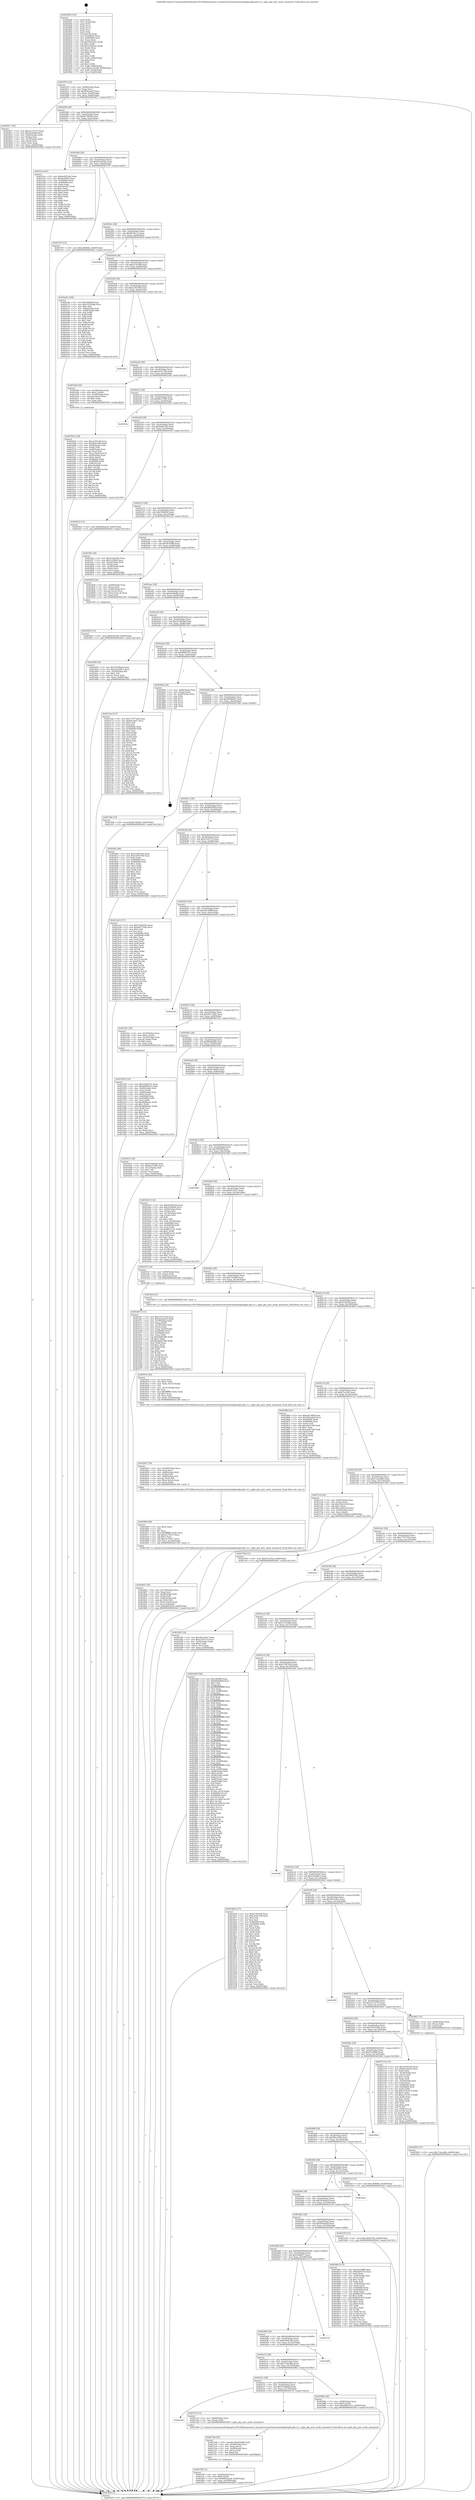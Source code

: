digraph "0x402900" {
  label = "0x402900 (/mnt/c/Users/mathe/Desktop/tcc/POCII/binaries/extr_linuxdriversnetethernetamdxgbexgbe-phy-v2.c_xgbe_phy_port_mode_mismatch_Final-ollvm.out::main(0))"
  labelloc = "t"
  node[shape=record]

  Entry [label="",width=0.3,height=0.3,shape=circle,fillcolor=black,style=filled]
  "0x402974" [label="{
     0x402974 [32]\l
     | [instrs]\l
     &nbsp;&nbsp;0x402974 \<+6\>: mov -0x90(%rbp),%eax\l
     &nbsp;&nbsp;0x40297a \<+2\>: mov %eax,%ecx\l
     &nbsp;&nbsp;0x40297c \<+6\>: sub $0x8642aac8,%ecx\l
     &nbsp;&nbsp;0x402982 \<+6\>: mov %eax,-0xa4(%rbp)\l
     &nbsp;&nbsp;0x402988 \<+6\>: mov %ecx,-0xa8(%rbp)\l
     &nbsp;&nbsp;0x40298e \<+6\>: je 0000000000403817 \<main+0xf17\>\l
  }"]
  "0x403817" [label="{
     0x403817 [36]\l
     | [instrs]\l
     &nbsp;&nbsp;0x403817 \<+5\>: mov $0x2c272770,%eax\l
     &nbsp;&nbsp;0x40381c \<+5\>: mov $0xc8c93ff8,%ecx\l
     &nbsp;&nbsp;0x403821 \<+4\>: mov -0x40(%rbp),%rdx\l
     &nbsp;&nbsp;0x403825 \<+2\>: mov (%rdx),%esi\l
     &nbsp;&nbsp;0x403827 \<+4\>: mov -0x70(%rbp),%rdx\l
     &nbsp;&nbsp;0x40382b \<+2\>: cmp (%rdx),%esi\l
     &nbsp;&nbsp;0x40382d \<+3\>: cmovl %ecx,%eax\l
     &nbsp;&nbsp;0x403830 \<+6\>: mov %eax,-0x90(%rbp)\l
     &nbsp;&nbsp;0x403836 \<+5\>: jmp 0000000000403b45 \<main+0x1245\>\l
  }"]
  "0x402994" [label="{
     0x402994 [28]\l
     | [instrs]\l
     &nbsp;&nbsp;0x402994 \<+5\>: jmp 0000000000402999 \<main+0x99\>\l
     &nbsp;&nbsp;0x402999 \<+6\>: mov -0xa4(%rbp),%eax\l
     &nbsp;&nbsp;0x40299f \<+5\>: sub $0x8e70fab6,%eax\l
     &nbsp;&nbsp;0x4029a4 \<+6\>: mov %eax,-0xac(%rbp)\l
     &nbsp;&nbsp;0x4029aa \<+6\>: je 00000000004033ca \<main+0xaca\>\l
  }"]
  Exit [label="",width=0.3,height=0.3,shape=circle,fillcolor=black,style=filled,peripheries=2]
  "0x4033ca" [label="{
     0x4033ca [91]\l
     | [instrs]\l
     &nbsp;&nbsp;0x4033ca \<+5\>: mov $0x6e9d53dd,%eax\l
     &nbsp;&nbsp;0x4033cf \<+5\>: mov $0xface6bf3,%ecx\l
     &nbsp;&nbsp;0x4033d4 \<+7\>: mov 0x406060,%edx\l
     &nbsp;&nbsp;0x4033db \<+7\>: mov 0x406068,%esi\l
     &nbsp;&nbsp;0x4033e2 \<+2\>: mov %edx,%edi\l
     &nbsp;&nbsp;0x4033e4 \<+6\>: sub $0x5e0e597,%edi\l
     &nbsp;&nbsp;0x4033ea \<+3\>: sub $0x1,%edi\l
     &nbsp;&nbsp;0x4033ed \<+6\>: add $0x5e0e597,%edi\l
     &nbsp;&nbsp;0x4033f3 \<+3\>: imul %edi,%edx\l
     &nbsp;&nbsp;0x4033f6 \<+3\>: and $0x1,%edx\l
     &nbsp;&nbsp;0x4033f9 \<+3\>: cmp $0x0,%edx\l
     &nbsp;&nbsp;0x4033fc \<+4\>: sete %r8b\l
     &nbsp;&nbsp;0x403400 \<+3\>: cmp $0xa,%esi\l
     &nbsp;&nbsp;0x403403 \<+4\>: setl %r9b\l
     &nbsp;&nbsp;0x403407 \<+3\>: mov %r8b,%r10b\l
     &nbsp;&nbsp;0x40340a \<+3\>: and %r9b,%r10b\l
     &nbsp;&nbsp;0x40340d \<+3\>: xor %r9b,%r8b\l
     &nbsp;&nbsp;0x403410 \<+3\>: or %r8b,%r10b\l
     &nbsp;&nbsp;0x403413 \<+4\>: test $0x1,%r10b\l
     &nbsp;&nbsp;0x403417 \<+3\>: cmovne %ecx,%eax\l
     &nbsp;&nbsp;0x40341a \<+6\>: mov %eax,-0x90(%rbp)\l
     &nbsp;&nbsp;0x403420 \<+5\>: jmp 0000000000403b45 \<main+0x1245\>\l
  }"]
  "0x4029b0" [label="{
     0x4029b0 [28]\l
     | [instrs]\l
     &nbsp;&nbsp;0x4029b0 \<+5\>: jmp 00000000004029b5 \<main+0xb5\>\l
     &nbsp;&nbsp;0x4029b5 \<+6\>: mov -0xa4(%rbp),%eax\l
     &nbsp;&nbsp;0x4029bb \<+5\>: sub $0x922a914a,%eax\l
     &nbsp;&nbsp;0x4029c0 \<+6\>: mov %eax,-0xb0(%rbp)\l
     &nbsp;&nbsp;0x4029c6 \<+6\>: je 0000000000403787 \<main+0xe87\>\l
  }"]
  "0x403950" [label="{
     0x403950 [15]\l
     | [instrs]\l
     &nbsp;&nbsp;0x403950 \<+10\>: movl $0x714acd8a,-0x90(%rbp)\l
     &nbsp;&nbsp;0x40395a \<+5\>: jmp 0000000000403b45 \<main+0x1245\>\l
  }"]
  "0x403787" [label="{
     0x403787 [15]\l
     | [instrs]\l
     &nbsp;&nbsp;0x403787 \<+10\>: movl $0xc50fd0fa,-0x90(%rbp)\l
     &nbsp;&nbsp;0x403791 \<+5\>: jmp 0000000000403b45 \<main+0x1245\>\l
  }"]
  "0x4029cc" [label="{
     0x4029cc [28]\l
     | [instrs]\l
     &nbsp;&nbsp;0x4029cc \<+5\>: jmp 00000000004029d1 \<main+0xd1\>\l
     &nbsp;&nbsp;0x4029d1 \<+6\>: mov -0xa4(%rbp),%eax\l
     &nbsp;&nbsp;0x4029d7 \<+5\>: sub $0x9fc541c2,%eax\l
     &nbsp;&nbsp;0x4029dc \<+6\>: mov %eax,-0xb4(%rbp)\l
     &nbsp;&nbsp;0x4029e2 \<+6\>: je 00000000004030ed \<main+0x7ed\>\l
  }"]
  "0x403855" [label="{
     0x403855 [15]\l
     | [instrs]\l
     &nbsp;&nbsp;0x403855 \<+10\>: movl $0x9c0203b,-0x90(%rbp)\l
     &nbsp;&nbsp;0x40385f \<+5\>: jmp 0000000000403b45 \<main+0x1245\>\l
  }"]
  "0x4030ed" [label="{
     0x4030ed\l
  }", style=dashed]
  "0x4029e8" [label="{
     0x4029e8 [28]\l
     | [instrs]\l
     &nbsp;&nbsp;0x4029e8 \<+5\>: jmp 00000000004029ed \<main+0xed\>\l
     &nbsp;&nbsp;0x4029ed \<+6\>: mov -0xa4(%rbp),%eax\l
     &nbsp;&nbsp;0x4029f3 \<+5\>: sub $0xa1cf1e98,%eax\l
     &nbsp;&nbsp;0x4029f8 \<+6\>: mov %eax,-0xb8(%rbp)\l
     &nbsp;&nbsp;0x4029fe \<+6\>: je 0000000000402e6e \<main+0x56e\>\l
  }"]
  "0x4037f8" [label="{
     0x4037f8 [31]\l
     | [instrs]\l
     &nbsp;&nbsp;0x4037f8 \<+4\>: mov -0x40(%rbp),%rcx\l
     &nbsp;&nbsp;0x4037fc \<+6\>: movl $0x0,(%rcx)\l
     &nbsp;&nbsp;0x403802 \<+10\>: movl $0x8642aac8,-0x90(%rbp)\l
     &nbsp;&nbsp;0x40380c \<+6\>: mov %eax,-0x168(%rbp)\l
     &nbsp;&nbsp;0x403812 \<+5\>: jmp 0000000000403b45 \<main+0x1245\>\l
  }"]
  "0x402e6e" [label="{
     0x402e6e [106]\l
     | [instrs]\l
     &nbsp;&nbsp;0x402e6e \<+5\>: mov $0x34bf66f,%eax\l
     &nbsp;&nbsp;0x402e73 \<+5\>: mov $0x21433a6b,%ecx\l
     &nbsp;&nbsp;0x402e78 \<+2\>: mov $0x1,%dl\l
     &nbsp;&nbsp;0x402e7a \<+7\>: mov -0x8a(%rbp),%sil\l
     &nbsp;&nbsp;0x402e81 \<+7\>: mov -0x89(%rbp),%dil\l
     &nbsp;&nbsp;0x402e88 \<+3\>: mov %sil,%r8b\l
     &nbsp;&nbsp;0x402e8b \<+4\>: xor $0xff,%r8b\l
     &nbsp;&nbsp;0x402e8f \<+3\>: mov %dil,%r9b\l
     &nbsp;&nbsp;0x402e92 \<+4\>: xor $0xff,%r9b\l
     &nbsp;&nbsp;0x402e96 \<+3\>: xor $0x1,%dl\l
     &nbsp;&nbsp;0x402e99 \<+3\>: mov %r8b,%r10b\l
     &nbsp;&nbsp;0x402e9c \<+4\>: and $0xff,%r10b\l
     &nbsp;&nbsp;0x402ea0 \<+3\>: and %dl,%sil\l
     &nbsp;&nbsp;0x402ea3 \<+3\>: mov %r9b,%r11b\l
     &nbsp;&nbsp;0x402ea6 \<+4\>: and $0xff,%r11b\l
     &nbsp;&nbsp;0x402eaa \<+3\>: and %dl,%dil\l
     &nbsp;&nbsp;0x402ead \<+3\>: or %sil,%r10b\l
     &nbsp;&nbsp;0x402eb0 \<+3\>: or %dil,%r11b\l
     &nbsp;&nbsp;0x402eb3 \<+3\>: xor %r11b,%r10b\l
     &nbsp;&nbsp;0x402eb6 \<+3\>: or %r9b,%r8b\l
     &nbsp;&nbsp;0x402eb9 \<+4\>: xor $0xff,%r8b\l
     &nbsp;&nbsp;0x402ebd \<+3\>: or $0x1,%dl\l
     &nbsp;&nbsp;0x402ec0 \<+3\>: and %dl,%r8b\l
     &nbsp;&nbsp;0x402ec3 \<+3\>: or %r8b,%r10b\l
     &nbsp;&nbsp;0x402ec6 \<+4\>: test $0x1,%r10b\l
     &nbsp;&nbsp;0x402eca \<+3\>: cmovne %ecx,%eax\l
     &nbsp;&nbsp;0x402ecd \<+6\>: mov %eax,-0x90(%rbp)\l
     &nbsp;&nbsp;0x402ed3 \<+5\>: jmp 0000000000403b45 \<main+0x1245\>\l
  }"]
  "0x402a04" [label="{
     0x402a04 [28]\l
     | [instrs]\l
     &nbsp;&nbsp;0x402a04 \<+5\>: jmp 0000000000402a09 \<main+0x109\>\l
     &nbsp;&nbsp;0x402a09 \<+6\>: mov -0xa4(%rbp),%eax\l
     &nbsp;&nbsp;0x402a0f \<+5\>: sub $0xa23f51b8,%eax\l
     &nbsp;&nbsp;0x402a14 \<+6\>: mov %eax,-0xbc(%rbp)\l
     &nbsp;&nbsp;0x402a1a \<+6\>: je 0000000000403aae \<main+0x11ae\>\l
  }"]
  "0x403b45" [label="{
     0x403b45 [5]\l
     | [instrs]\l
     &nbsp;&nbsp;0x403b45 \<+5\>: jmp 0000000000402974 \<main+0x74\>\l
  }"]
  "0x402900" [label="{
     0x402900 [116]\l
     | [instrs]\l
     &nbsp;&nbsp;0x402900 \<+1\>: push %rbp\l
     &nbsp;&nbsp;0x402901 \<+3\>: mov %rsp,%rbp\l
     &nbsp;&nbsp;0x402904 \<+2\>: push %r15\l
     &nbsp;&nbsp;0x402906 \<+2\>: push %r14\l
     &nbsp;&nbsp;0x402908 \<+2\>: push %r13\l
     &nbsp;&nbsp;0x40290a \<+2\>: push %r12\l
     &nbsp;&nbsp;0x40290c \<+1\>: push %rbx\l
     &nbsp;&nbsp;0x40290d \<+7\>: sub $0x158,%rsp\l
     &nbsp;&nbsp;0x402914 \<+7\>: mov 0x406060,%eax\l
     &nbsp;&nbsp;0x40291b \<+7\>: mov 0x406068,%ecx\l
     &nbsp;&nbsp;0x402922 \<+2\>: mov %eax,%edx\l
     &nbsp;&nbsp;0x402924 \<+6\>: sub $0x183ab2ac,%edx\l
     &nbsp;&nbsp;0x40292a \<+3\>: sub $0x1,%edx\l
     &nbsp;&nbsp;0x40292d \<+6\>: add $0x183ab2ac,%edx\l
     &nbsp;&nbsp;0x402933 \<+3\>: imul %edx,%eax\l
     &nbsp;&nbsp;0x402936 \<+3\>: and $0x1,%eax\l
     &nbsp;&nbsp;0x402939 \<+3\>: cmp $0x0,%eax\l
     &nbsp;&nbsp;0x40293c \<+4\>: sete %r8b\l
     &nbsp;&nbsp;0x402940 \<+4\>: and $0x1,%r8b\l
     &nbsp;&nbsp;0x402944 \<+7\>: mov %r8b,-0x8a(%rbp)\l
     &nbsp;&nbsp;0x40294b \<+3\>: cmp $0xa,%ecx\l
     &nbsp;&nbsp;0x40294e \<+4\>: setl %r8b\l
     &nbsp;&nbsp;0x402952 \<+4\>: and $0x1,%r8b\l
     &nbsp;&nbsp;0x402956 \<+7\>: mov %r8b,-0x89(%rbp)\l
     &nbsp;&nbsp;0x40295d \<+10\>: movl $0xa1cf1e98,-0x90(%rbp)\l
     &nbsp;&nbsp;0x402967 \<+6\>: mov %edi,-0x94(%rbp)\l
     &nbsp;&nbsp;0x40296d \<+7\>: mov %rsi,-0xa0(%rbp)\l
  }"]
  "0x4037db" [label="{
     0x4037db [29]\l
     | [instrs]\l
     &nbsp;&nbsp;0x4037db \<+10\>: movabs $0x4040b6,%rdi\l
     &nbsp;&nbsp;0x4037e5 \<+4\>: mov -0x48(%rbp),%rcx\l
     &nbsp;&nbsp;0x4037e9 \<+2\>: mov %eax,(%rcx)\l
     &nbsp;&nbsp;0x4037eb \<+4\>: mov -0x48(%rbp),%rcx\l
     &nbsp;&nbsp;0x4037ef \<+2\>: mov (%rcx),%esi\l
     &nbsp;&nbsp;0x4037f1 \<+2\>: mov $0x0,%al\l
     &nbsp;&nbsp;0x4037f3 \<+5\>: call 0000000000401040 \<printf@plt\>\l
     | [calls]\l
     &nbsp;&nbsp;0x401040 \{1\} (unknown)\l
  }"]
  "0x403aae" [label="{
     0x403aae\l
  }", style=dashed]
  "0x402a20" [label="{
     0x402a20 [28]\l
     | [instrs]\l
     &nbsp;&nbsp;0x402a20 \<+5\>: jmp 0000000000402a25 \<main+0x125\>\l
     &nbsp;&nbsp;0x402a25 \<+6\>: mov -0xa4(%rbp),%eax\l
     &nbsp;&nbsp;0x402a2b \<+5\>: sub $0xa4347100,%eax\l
     &nbsp;&nbsp;0x402a30 \<+6\>: mov %eax,-0xc0(%rbp)\l
     &nbsp;&nbsp;0x402a36 \<+6\>: je 0000000000403546 \<main+0xc46\>\l
  }"]
  "0x402e48" [label="{
     0x402e48\l
  }", style=dashed]
  "0x403546" [label="{
     0x403546 [29]\l
     | [instrs]\l
     &nbsp;&nbsp;0x403546 \<+4\>: mov -0x58(%rbp),%rax\l
     &nbsp;&nbsp;0x40354a \<+6\>: movl $0x1,(%rax)\l
     &nbsp;&nbsp;0x403550 \<+4\>: mov -0x58(%rbp),%rax\l
     &nbsp;&nbsp;0x403554 \<+3\>: movslq (%rax),%rax\l
     &nbsp;&nbsp;0x403557 \<+4\>: shl $0x3,%rax\l
     &nbsp;&nbsp;0x40355b \<+3\>: mov %rax,%rdi\l
     &nbsp;&nbsp;0x40355e \<+5\>: call 0000000000401050 \<malloc@plt\>\l
     | [calls]\l
     &nbsp;&nbsp;0x401050 \{1\} (unknown)\l
  }"]
  "0x402a3c" [label="{
     0x402a3c [28]\l
     | [instrs]\l
     &nbsp;&nbsp;0x402a3c \<+5\>: jmp 0000000000402a41 \<main+0x141\>\l
     &nbsp;&nbsp;0x402a41 \<+6\>: mov -0xa4(%rbp),%eax\l
     &nbsp;&nbsp;0x402a47 \<+5\>: sub $0xb6c27990,%eax\l
     &nbsp;&nbsp;0x402a4c \<+6\>: mov %eax,-0xc4(%rbp)\l
     &nbsp;&nbsp;0x402a52 \<+6\>: je 000000000040305a \<main+0x75a\>\l
  }"]
  "0x4037cf" [label="{
     0x4037cf [12]\l
     | [instrs]\l
     &nbsp;&nbsp;0x4037cf \<+4\>: mov -0x68(%rbp),%rax\l
     &nbsp;&nbsp;0x4037d3 \<+3\>: mov (%rax),%rdi\l
     &nbsp;&nbsp;0x4037d6 \<+5\>: call 0000000000401400 \<xgbe_phy_port_mode_mismatch\>\l
     | [calls]\l
     &nbsp;&nbsp;0x401400 \{1\} (/mnt/c/Users/mathe/Desktop/tcc/POCII/binaries/extr_linuxdriversnetethernetamdxgbexgbe-phy-v2.c_xgbe_phy_port_mode_mismatch_Final-ollvm.out::xgbe_phy_port_mode_mismatch)\l
  }"]
  "0x40305a" [label="{
     0x40305a\l
  }", style=dashed]
  "0x402a58" [label="{
     0x402a58 [28]\l
     | [instrs]\l
     &nbsp;&nbsp;0x402a58 \<+5\>: jmp 0000000000402a5d \<main+0x15d\>\l
     &nbsp;&nbsp;0x402a5d \<+6\>: mov -0xa4(%rbp),%eax\l
     &nbsp;&nbsp;0x402a63 \<+5\>: sub $0xba6b7f3a,%eax\l
     &nbsp;&nbsp;0x402a68 \<+6\>: mov %eax,-0xc8(%rbp)\l
     &nbsp;&nbsp;0x402a6e \<+6\>: je 0000000000403932 \<main+0x1032\>\l
  }"]
  "0x402e2c" [label="{
     0x402e2c [28]\l
     | [instrs]\l
     &nbsp;&nbsp;0x402e2c \<+5\>: jmp 0000000000402e31 \<main+0x531\>\l
     &nbsp;&nbsp;0x402e31 \<+6\>: mov -0xa4(%rbp),%eax\l
     &nbsp;&nbsp;0x402e37 \<+5\>: sub $0x78188add,%eax\l
     &nbsp;&nbsp;0x402e3c \<+6\>: mov %eax,-0x154(%rbp)\l
     &nbsp;&nbsp;0x402e42 \<+6\>: je 00000000004037cf \<main+0xecf\>\l
  }"]
  "0x403932" [label="{
     0x403932 [15]\l
     | [instrs]\l
     &nbsp;&nbsp;0x403932 \<+10\>: movl $0x8642aac8,-0x90(%rbp)\l
     &nbsp;&nbsp;0x40393c \<+5\>: jmp 0000000000403b45 \<main+0x1245\>\l
  }"]
  "0x402a74" [label="{
     0x402a74 [28]\l
     | [instrs]\l
     &nbsp;&nbsp;0x402a74 \<+5\>: jmp 0000000000402a79 \<main+0x179\>\l
     &nbsp;&nbsp;0x402a79 \<+6\>: mov -0xa4(%rbp),%eax\l
     &nbsp;&nbsp;0x402a7f \<+5\>: sub $0xc50fd0fa,%eax\l
     &nbsp;&nbsp;0x402a84 \<+6\>: mov %eax,-0xcc(%rbp)\l
     &nbsp;&nbsp;0x402a8a \<+6\>: je 00000000004035f2 \<main+0xcf2\>\l
  }"]
  "0x403982" [label="{
     0x403982 [28]\l
     | [instrs]\l
     &nbsp;&nbsp;0x403982 \<+7\>: mov -0x88(%rbp),%rax\l
     &nbsp;&nbsp;0x403989 \<+6\>: movl $0x0,(%rax)\l
     &nbsp;&nbsp;0x40398f \<+10\>: movl $0xd8681915,-0x90(%rbp)\l
     &nbsp;&nbsp;0x403999 \<+5\>: jmp 0000000000403b45 \<main+0x1245\>\l
  }"]
  "0x4035f2" [label="{
     0x4035f2 [36]\l
     | [instrs]\l
     &nbsp;&nbsp;0x4035f2 \<+5\>: mov $0x1224a466,%eax\l
     &nbsp;&nbsp;0x4035f7 \<+5\>: mov $0x7e34fb0,%ecx\l
     &nbsp;&nbsp;0x4035fc \<+4\>: mov -0x50(%rbp),%rdx\l
     &nbsp;&nbsp;0x403600 \<+2\>: mov (%rdx),%esi\l
     &nbsp;&nbsp;0x403602 \<+4\>: mov -0x58(%rbp),%rdx\l
     &nbsp;&nbsp;0x403606 \<+2\>: cmp (%rdx),%esi\l
     &nbsp;&nbsp;0x403608 \<+3\>: cmovl %ecx,%eax\l
     &nbsp;&nbsp;0x40360b \<+6\>: mov %eax,-0x90(%rbp)\l
     &nbsp;&nbsp;0x403611 \<+5\>: jmp 0000000000403b45 \<main+0x1245\>\l
  }"]
  "0x402a90" [label="{
     0x402a90 [28]\l
     | [instrs]\l
     &nbsp;&nbsp;0x402a90 \<+5\>: jmp 0000000000402a95 \<main+0x195\>\l
     &nbsp;&nbsp;0x402a95 \<+6\>: mov -0xa4(%rbp),%eax\l
     &nbsp;&nbsp;0x402a9b \<+5\>: sub $0xc8c93ff8,%eax\l
     &nbsp;&nbsp;0x402aa0 \<+6\>: mov %eax,-0xd0(%rbp)\l
     &nbsp;&nbsp;0x402aa6 \<+6\>: je 000000000040383b \<main+0xf3b\>\l
  }"]
  "0x402e10" [label="{
     0x402e10 [28]\l
     | [instrs]\l
     &nbsp;&nbsp;0x402e10 \<+5\>: jmp 0000000000402e15 \<main+0x515\>\l
     &nbsp;&nbsp;0x402e15 \<+6\>: mov -0xa4(%rbp),%eax\l
     &nbsp;&nbsp;0x402e1b \<+5\>: sub $0x714acd8a,%eax\l
     &nbsp;&nbsp;0x402e20 \<+6\>: mov %eax,-0x150(%rbp)\l
     &nbsp;&nbsp;0x402e26 \<+6\>: je 0000000000403982 \<main+0x1082\>\l
  }"]
  "0x40383b" [label="{
     0x40383b [26]\l
     | [instrs]\l
     &nbsp;&nbsp;0x40383b \<+4\>: mov -0x68(%rbp),%rax\l
     &nbsp;&nbsp;0x40383f \<+3\>: mov (%rax),%rax\l
     &nbsp;&nbsp;0x403842 \<+4\>: mov -0x40(%rbp),%rcx\l
     &nbsp;&nbsp;0x403846 \<+3\>: movslq (%rcx),%rcx\l
     &nbsp;&nbsp;0x403849 \<+4\>: mov (%rax,%rcx,8),%rax\l
     &nbsp;&nbsp;0x40384d \<+3\>: mov %rax,%rdi\l
     &nbsp;&nbsp;0x403850 \<+5\>: call 0000000000401030 \<free@plt\>\l
     | [calls]\l
     &nbsp;&nbsp;0x401030 \{1\} (unknown)\l
  }"]
  "0x402aac" [label="{
     0x402aac [28]\l
     | [instrs]\l
     &nbsp;&nbsp;0x402aac \<+5\>: jmp 0000000000402ab1 \<main+0x1b1\>\l
     &nbsp;&nbsp;0x402ab1 \<+6\>: mov -0xa4(%rbp),%eax\l
     &nbsp;&nbsp;0x402ab7 \<+5\>: sub $0xcfcd648a,%eax\l
     &nbsp;&nbsp;0x402abc \<+6\>: mov %eax,-0xd4(%rbp)\l
     &nbsp;&nbsp;0x402ac2 \<+6\>: je 000000000040349f \<main+0xb9f\>\l
  }"]
  "0x403a89" [label="{
     0x403a89\l
  }", style=dashed]
  "0x40349f" [label="{
     0x40349f [30]\l
     | [instrs]\l
     &nbsp;&nbsp;0x40349f \<+5\>: mov $0x78188add,%eax\l
     &nbsp;&nbsp;0x4034a4 \<+5\>: mov $0x22e440c3,%ecx\l
     &nbsp;&nbsp;0x4034a9 \<+3\>: mov -0x29(%rbp),%dl\l
     &nbsp;&nbsp;0x4034ac \<+3\>: test $0x1,%dl\l
     &nbsp;&nbsp;0x4034af \<+3\>: cmovne %ecx,%eax\l
     &nbsp;&nbsp;0x4034b2 \<+6\>: mov %eax,-0x90(%rbp)\l
     &nbsp;&nbsp;0x4034b8 \<+5\>: jmp 0000000000403b45 \<main+0x1245\>\l
  }"]
  "0x402ac8" [label="{
     0x402ac8 [28]\l
     | [instrs]\l
     &nbsp;&nbsp;0x402ac8 \<+5\>: jmp 0000000000402acd \<main+0x1cd\>\l
     &nbsp;&nbsp;0x402acd \<+6\>: mov -0xa4(%rbp),%eax\l
     &nbsp;&nbsp;0x402ad3 \<+5\>: sub $0xd7eb8cbd,%eax\l
     &nbsp;&nbsp;0x402ad8 \<+6\>: mov %eax,-0xd8(%rbp)\l
     &nbsp;&nbsp;0x402ade \<+6\>: je 000000000040316e \<main+0x86e\>\l
  }"]
  "0x402df4" [label="{
     0x402df4 [28]\l
     | [instrs]\l
     &nbsp;&nbsp;0x402df4 \<+5\>: jmp 0000000000402df9 \<main+0x4f9\>\l
     &nbsp;&nbsp;0x402df9 \<+6\>: mov -0xa4(%rbp),%eax\l
     &nbsp;&nbsp;0x402dff \<+5\>: sub $0x6e9d53dd,%eax\l
     &nbsp;&nbsp;0x402e04 \<+6\>: mov %eax,-0x14c(%rbp)\l
     &nbsp;&nbsp;0x402e0a \<+6\>: je 0000000000403a89 \<main+0x1189\>\l
  }"]
  "0x40316e" [label="{
     0x40316e [137]\l
     | [instrs]\l
     &nbsp;&nbsp;0x40316e \<+5\>: mov $0x179771bd,%eax\l
     &nbsp;&nbsp;0x403173 \<+5\>: mov $0x6ec2927,%ecx\l
     &nbsp;&nbsp;0x403178 \<+2\>: mov $0x1,%dl\l
     &nbsp;&nbsp;0x40317a \<+2\>: xor %esi,%esi\l
     &nbsp;&nbsp;0x40317c \<+7\>: mov 0x406060,%edi\l
     &nbsp;&nbsp;0x403183 \<+8\>: mov 0x406068,%r8d\l
     &nbsp;&nbsp;0x40318b \<+3\>: sub $0x1,%esi\l
     &nbsp;&nbsp;0x40318e \<+3\>: mov %edi,%r9d\l
     &nbsp;&nbsp;0x403191 \<+3\>: add %esi,%r9d\l
     &nbsp;&nbsp;0x403194 \<+4\>: imul %r9d,%edi\l
     &nbsp;&nbsp;0x403198 \<+3\>: and $0x1,%edi\l
     &nbsp;&nbsp;0x40319b \<+3\>: cmp $0x0,%edi\l
     &nbsp;&nbsp;0x40319e \<+4\>: sete %r10b\l
     &nbsp;&nbsp;0x4031a2 \<+4\>: cmp $0xa,%r8d\l
     &nbsp;&nbsp;0x4031a6 \<+4\>: setl %r11b\l
     &nbsp;&nbsp;0x4031aa \<+3\>: mov %r10b,%bl\l
     &nbsp;&nbsp;0x4031ad \<+3\>: xor $0xff,%bl\l
     &nbsp;&nbsp;0x4031b0 \<+3\>: mov %r11b,%r14b\l
     &nbsp;&nbsp;0x4031b3 \<+4\>: xor $0xff,%r14b\l
     &nbsp;&nbsp;0x4031b7 \<+3\>: xor $0x0,%dl\l
     &nbsp;&nbsp;0x4031ba \<+3\>: mov %bl,%r15b\l
     &nbsp;&nbsp;0x4031bd \<+4\>: and $0x0,%r15b\l
     &nbsp;&nbsp;0x4031c1 \<+3\>: and %dl,%r10b\l
     &nbsp;&nbsp;0x4031c4 \<+3\>: mov %r14b,%r12b\l
     &nbsp;&nbsp;0x4031c7 \<+4\>: and $0x0,%r12b\l
     &nbsp;&nbsp;0x4031cb \<+3\>: and %dl,%r11b\l
     &nbsp;&nbsp;0x4031ce \<+3\>: or %r10b,%r15b\l
     &nbsp;&nbsp;0x4031d1 \<+3\>: or %r11b,%r12b\l
     &nbsp;&nbsp;0x4031d4 \<+3\>: xor %r12b,%r15b\l
     &nbsp;&nbsp;0x4031d7 \<+3\>: or %r14b,%bl\l
     &nbsp;&nbsp;0x4031da \<+3\>: xor $0xff,%bl\l
     &nbsp;&nbsp;0x4031dd \<+3\>: or $0x0,%dl\l
     &nbsp;&nbsp;0x4031e0 \<+2\>: and %dl,%bl\l
     &nbsp;&nbsp;0x4031e2 \<+3\>: or %bl,%r15b\l
     &nbsp;&nbsp;0x4031e5 \<+4\>: test $0x1,%r15b\l
     &nbsp;&nbsp;0x4031e9 \<+3\>: cmovne %ecx,%eax\l
     &nbsp;&nbsp;0x4031ec \<+6\>: mov %eax,-0x90(%rbp)\l
     &nbsp;&nbsp;0x4031f2 \<+5\>: jmp 0000000000403b45 \<main+0x1245\>\l
  }"]
  "0x402ae4" [label="{
     0x402ae4 [28]\l
     | [instrs]\l
     &nbsp;&nbsp;0x402ae4 \<+5\>: jmp 0000000000402ae9 \<main+0x1e9\>\l
     &nbsp;&nbsp;0x402ae9 \<+6\>: mov -0xa4(%rbp),%eax\l
     &nbsp;&nbsp;0x402aef \<+5\>: sub $0xd8681915,%eax\l
     &nbsp;&nbsp;0x402af4 \<+6\>: mov %eax,-0xdc(%rbp)\l
     &nbsp;&nbsp;0x402afa \<+6\>: je 000000000040399e \<main+0x109e\>\l
  }"]
  "0x40315f" [label="{
     0x40315f\l
  }", style=dashed]
  "0x40399e" [label="{
     0x40399e [24]\l
     | [instrs]\l
     &nbsp;&nbsp;0x40399e \<+7\>: mov -0x88(%rbp),%rax\l
     &nbsp;&nbsp;0x4039a5 \<+2\>: mov (%rax),%eax\l
     &nbsp;&nbsp;0x4039a7 \<+4\>: lea -0x28(%rbp),%rsp\l
     &nbsp;&nbsp;0x4039ab \<+1\>: pop %rbx\l
     &nbsp;&nbsp;0x4039ac \<+2\>: pop %r12\l
     &nbsp;&nbsp;0x4039ae \<+2\>: pop %r13\l
     &nbsp;&nbsp;0x4039b0 \<+2\>: pop %r14\l
     &nbsp;&nbsp;0x4039b2 \<+2\>: pop %r15\l
     &nbsp;&nbsp;0x4039b4 \<+1\>: pop %rbp\l
     &nbsp;&nbsp;0x4039b5 \<+1\>: ret\l
  }"]
  "0x402b00" [label="{
     0x402b00 [28]\l
     | [instrs]\l
     &nbsp;&nbsp;0x402b00 \<+5\>: jmp 0000000000402b05 \<main+0x205\>\l
     &nbsp;&nbsp;0x402b05 \<+6\>: mov -0xa4(%rbp),%eax\l
     &nbsp;&nbsp;0x402b0b \<+5\>: sub $0xd9098cd1,%eax\l
     &nbsp;&nbsp;0x402b10 \<+6\>: mov %eax,-0xe0(%rbp)\l
     &nbsp;&nbsp;0x402b16 \<+6\>: je 00000000004033bb \<main+0xabb\>\l
  }"]
  "0x402dd8" [label="{
     0x402dd8 [28]\l
     | [instrs]\l
     &nbsp;&nbsp;0x402dd8 \<+5\>: jmp 0000000000402ddd \<main+0x4dd\>\l
     &nbsp;&nbsp;0x402ddd \<+6\>: mov -0xa4(%rbp),%eax\l
     &nbsp;&nbsp;0x402de3 \<+5\>: sub $0x5caff627,%eax\l
     &nbsp;&nbsp;0x402de8 \<+6\>: mov %eax,-0x148(%rbp)\l
     &nbsp;&nbsp;0x402dee \<+6\>: je 000000000040315f \<main+0x85f\>\l
  }"]
  "0x4033bb" [label="{
     0x4033bb [15]\l
     | [instrs]\l
     &nbsp;&nbsp;0x4033bb \<+10\>: movl $0x8e70fab6,-0x90(%rbp)\l
     &nbsp;&nbsp;0x4033c5 \<+5\>: jmp 0000000000403b45 \<main+0x1245\>\l
  }"]
  "0x402b1c" [label="{
     0x402b1c [28]\l
     | [instrs]\l
     &nbsp;&nbsp;0x402b1c \<+5\>: jmp 0000000000402b21 \<main+0x221\>\l
     &nbsp;&nbsp;0x402b21 \<+6\>: mov -0xa4(%rbp),%eax\l
     &nbsp;&nbsp;0x402b27 \<+5\>: sub $0xd9d5582d,%eax\l
     &nbsp;&nbsp;0x402b2c \<+6\>: mov %eax,-0xe4(%rbp)\l
     &nbsp;&nbsp;0x402b32 \<+6\>: je 00000000004036be \<main+0xdbe\>\l
  }"]
  "0x4038bf" [label="{
     0x4038bf [115]\l
     | [instrs]\l
     &nbsp;&nbsp;0x4038bf \<+5\>: mov $0xe4a76f8f,%eax\l
     &nbsp;&nbsp;0x4038c4 \<+5\>: mov $0xba6b7f3a,%ecx\l
     &nbsp;&nbsp;0x4038c9 \<+2\>: xor %edx,%edx\l
     &nbsp;&nbsp;0x4038cb \<+4\>: mov -0x40(%rbp),%rsi\l
     &nbsp;&nbsp;0x4038cf \<+2\>: mov (%rsi),%edi\l
     &nbsp;&nbsp;0x4038d1 \<+3\>: sub $0x1,%edx\l
     &nbsp;&nbsp;0x4038d4 \<+2\>: sub %edx,%edi\l
     &nbsp;&nbsp;0x4038d6 \<+4\>: mov -0x40(%rbp),%rsi\l
     &nbsp;&nbsp;0x4038da \<+2\>: mov %edi,(%rsi)\l
     &nbsp;&nbsp;0x4038dc \<+7\>: mov 0x406060,%edx\l
     &nbsp;&nbsp;0x4038e3 \<+7\>: mov 0x406068,%edi\l
     &nbsp;&nbsp;0x4038ea \<+3\>: mov %edx,%r8d\l
     &nbsp;&nbsp;0x4038ed \<+7\>: sub $0xf8d10d7d,%r8d\l
     &nbsp;&nbsp;0x4038f4 \<+4\>: sub $0x1,%r8d\l
     &nbsp;&nbsp;0x4038f8 \<+7\>: add $0xf8d10d7d,%r8d\l
     &nbsp;&nbsp;0x4038ff \<+4\>: imul %r8d,%edx\l
     &nbsp;&nbsp;0x403903 \<+3\>: and $0x1,%edx\l
     &nbsp;&nbsp;0x403906 \<+3\>: cmp $0x0,%edx\l
     &nbsp;&nbsp;0x403909 \<+4\>: sete %r9b\l
     &nbsp;&nbsp;0x40390d \<+3\>: cmp $0xa,%edi\l
     &nbsp;&nbsp;0x403910 \<+4\>: setl %r10b\l
     &nbsp;&nbsp;0x403914 \<+3\>: mov %r9b,%r11b\l
     &nbsp;&nbsp;0x403917 \<+3\>: and %r10b,%r11b\l
     &nbsp;&nbsp;0x40391a \<+3\>: xor %r10b,%r9b\l
     &nbsp;&nbsp;0x40391d \<+3\>: or %r9b,%r11b\l
     &nbsp;&nbsp;0x403920 \<+4\>: test $0x1,%r11b\l
     &nbsp;&nbsp;0x403924 \<+3\>: cmovne %ecx,%eax\l
     &nbsp;&nbsp;0x403927 \<+6\>: mov %eax,-0x90(%rbp)\l
     &nbsp;&nbsp;0x40392d \<+5\>: jmp 0000000000403b45 \<main+0x1245\>\l
  }"]
  "0x4036be" [label="{
     0x4036be [86]\l
     | [instrs]\l
     &nbsp;&nbsp;0x4036be \<+5\>: mov $0x21887e4d,%eax\l
     &nbsp;&nbsp;0x4036c3 \<+5\>: mov $0x32955506,%ecx\l
     &nbsp;&nbsp;0x4036c8 \<+2\>: xor %edx,%edx\l
     &nbsp;&nbsp;0x4036ca \<+7\>: mov 0x406060,%esi\l
     &nbsp;&nbsp;0x4036d1 \<+7\>: mov 0x406068,%edi\l
     &nbsp;&nbsp;0x4036d8 \<+3\>: sub $0x1,%edx\l
     &nbsp;&nbsp;0x4036db \<+3\>: mov %esi,%r8d\l
     &nbsp;&nbsp;0x4036de \<+3\>: add %edx,%r8d\l
     &nbsp;&nbsp;0x4036e1 \<+4\>: imul %r8d,%esi\l
     &nbsp;&nbsp;0x4036e5 \<+3\>: and $0x1,%esi\l
     &nbsp;&nbsp;0x4036e8 \<+3\>: cmp $0x0,%esi\l
     &nbsp;&nbsp;0x4036eb \<+4\>: sete %r9b\l
     &nbsp;&nbsp;0x4036ef \<+3\>: cmp $0xa,%edi\l
     &nbsp;&nbsp;0x4036f2 \<+4\>: setl %r10b\l
     &nbsp;&nbsp;0x4036f6 \<+3\>: mov %r9b,%r11b\l
     &nbsp;&nbsp;0x4036f9 \<+3\>: and %r10b,%r11b\l
     &nbsp;&nbsp;0x4036fc \<+3\>: xor %r10b,%r9b\l
     &nbsp;&nbsp;0x4036ff \<+3\>: or %r9b,%r11b\l
     &nbsp;&nbsp;0x403702 \<+4\>: test $0x1,%r11b\l
     &nbsp;&nbsp;0x403706 \<+3\>: cmovne %ecx,%eax\l
     &nbsp;&nbsp;0x403709 \<+6\>: mov %eax,-0x90(%rbp)\l
     &nbsp;&nbsp;0x40370f \<+5\>: jmp 0000000000403b45 \<main+0x1245\>\l
  }"]
  "0x402b38" [label="{
     0x402b38 [28]\l
     | [instrs]\l
     &nbsp;&nbsp;0x402b38 \<+5\>: jmp 0000000000402b3d \<main+0x23d\>\l
     &nbsp;&nbsp;0x402b3d \<+6\>: mov -0xa4(%rbp),%eax\l
     &nbsp;&nbsp;0x402b43 \<+5\>: sub $0xe319111f,%eax\l
     &nbsp;&nbsp;0x402b48 \<+6\>: mov %eax,-0xe8(%rbp)\l
     &nbsp;&nbsp;0x402b4e \<+6\>: je 00000000004032a3 \<main+0x9a3\>\l
  }"]
  "0x403691" [label="{
     0x403691 [45]\l
     | [instrs]\l
     &nbsp;&nbsp;0x403691 \<+6\>: mov -0x164(%rbp),%ecx\l
     &nbsp;&nbsp;0x403697 \<+3\>: imul %eax,%ecx\l
     &nbsp;&nbsp;0x40369a \<+4\>: mov -0x68(%rbp),%rdi\l
     &nbsp;&nbsp;0x40369e \<+3\>: mov (%rdi),%rdi\l
     &nbsp;&nbsp;0x4036a1 \<+4\>: mov -0x60(%rbp),%r8\l
     &nbsp;&nbsp;0x4036a5 \<+3\>: movslq (%r8),%r8\l
     &nbsp;&nbsp;0x4036a8 \<+4\>: mov (%rdi,%r8,8),%rdi\l
     &nbsp;&nbsp;0x4036ac \<+3\>: mov %ecx,0x4(%rdi)\l
     &nbsp;&nbsp;0x4036af \<+10\>: movl $0xd9d5582d,-0x90(%rbp)\l
     &nbsp;&nbsp;0x4036b9 \<+5\>: jmp 0000000000403b45 \<main+0x1245\>\l
  }"]
  "0x4032a3" [label="{
     0x4032a3 [137]\l
     | [instrs]\l
     &nbsp;&nbsp;0x4032a3 \<+5\>: mov $0x53b467b2,%eax\l
     &nbsp;&nbsp;0x4032a8 \<+5\>: mov $0xe6e778d2,%ecx\l
     &nbsp;&nbsp;0x4032ad \<+2\>: mov $0x1,%dl\l
     &nbsp;&nbsp;0x4032af \<+2\>: xor %esi,%esi\l
     &nbsp;&nbsp;0x4032b1 \<+7\>: mov 0x406060,%edi\l
     &nbsp;&nbsp;0x4032b8 \<+8\>: mov 0x406068,%r8d\l
     &nbsp;&nbsp;0x4032c0 \<+3\>: sub $0x1,%esi\l
     &nbsp;&nbsp;0x4032c3 \<+3\>: mov %edi,%r9d\l
     &nbsp;&nbsp;0x4032c6 \<+3\>: add %esi,%r9d\l
     &nbsp;&nbsp;0x4032c9 \<+4\>: imul %r9d,%edi\l
     &nbsp;&nbsp;0x4032cd \<+3\>: and $0x1,%edi\l
     &nbsp;&nbsp;0x4032d0 \<+3\>: cmp $0x0,%edi\l
     &nbsp;&nbsp;0x4032d3 \<+4\>: sete %r10b\l
     &nbsp;&nbsp;0x4032d7 \<+4\>: cmp $0xa,%r8d\l
     &nbsp;&nbsp;0x4032db \<+4\>: setl %r11b\l
     &nbsp;&nbsp;0x4032df \<+3\>: mov %r10b,%bl\l
     &nbsp;&nbsp;0x4032e2 \<+3\>: xor $0xff,%bl\l
     &nbsp;&nbsp;0x4032e5 \<+3\>: mov %r11b,%r14b\l
     &nbsp;&nbsp;0x4032e8 \<+4\>: xor $0xff,%r14b\l
     &nbsp;&nbsp;0x4032ec \<+3\>: xor $0x1,%dl\l
     &nbsp;&nbsp;0x4032ef \<+3\>: mov %bl,%r15b\l
     &nbsp;&nbsp;0x4032f2 \<+4\>: and $0xff,%r15b\l
     &nbsp;&nbsp;0x4032f6 \<+3\>: and %dl,%r10b\l
     &nbsp;&nbsp;0x4032f9 \<+3\>: mov %r14b,%r12b\l
     &nbsp;&nbsp;0x4032fc \<+4\>: and $0xff,%r12b\l
     &nbsp;&nbsp;0x403300 \<+3\>: and %dl,%r11b\l
     &nbsp;&nbsp;0x403303 \<+3\>: or %r10b,%r15b\l
     &nbsp;&nbsp;0x403306 \<+3\>: or %r11b,%r12b\l
     &nbsp;&nbsp;0x403309 \<+3\>: xor %r12b,%r15b\l
     &nbsp;&nbsp;0x40330c \<+3\>: or %r14b,%bl\l
     &nbsp;&nbsp;0x40330f \<+3\>: xor $0xff,%bl\l
     &nbsp;&nbsp;0x403312 \<+3\>: or $0x1,%dl\l
     &nbsp;&nbsp;0x403315 \<+2\>: and %dl,%bl\l
     &nbsp;&nbsp;0x403317 \<+3\>: or %bl,%r15b\l
     &nbsp;&nbsp;0x40331a \<+4\>: test $0x1,%r15b\l
     &nbsp;&nbsp;0x40331e \<+3\>: cmovne %ecx,%eax\l
     &nbsp;&nbsp;0x403321 \<+6\>: mov %eax,-0x90(%rbp)\l
     &nbsp;&nbsp;0x403327 \<+5\>: jmp 0000000000403b45 \<main+0x1245\>\l
  }"]
  "0x402b54" [label="{
     0x402b54 [28]\l
     | [instrs]\l
     &nbsp;&nbsp;0x402b54 \<+5\>: jmp 0000000000402b59 \<main+0x259\>\l
     &nbsp;&nbsp;0x402b59 \<+6\>: mov -0xa4(%rbp),%eax\l
     &nbsp;&nbsp;0x402b5f \<+5\>: sub $0xe4a76f8f,%eax\l
     &nbsp;&nbsp;0x402b64 \<+6\>: mov %eax,-0xec(%rbp)\l
     &nbsp;&nbsp;0x402b6a \<+6\>: je 0000000000403b20 \<main+0x1220\>\l
  }"]
  "0x403669" [label="{
     0x403669 [40]\l
     | [instrs]\l
     &nbsp;&nbsp;0x403669 \<+5\>: mov $0x2,%ecx\l
     &nbsp;&nbsp;0x40366e \<+1\>: cltd\l
     &nbsp;&nbsp;0x40366f \<+2\>: idiv %ecx\l
     &nbsp;&nbsp;0x403671 \<+6\>: imul $0xfffffffe,%edx,%ecx\l
     &nbsp;&nbsp;0x403677 \<+6\>: sub $0xc5c7b527,%ecx\l
     &nbsp;&nbsp;0x40367d \<+3\>: add $0x1,%ecx\l
     &nbsp;&nbsp;0x403680 \<+6\>: add $0xc5c7b527,%ecx\l
     &nbsp;&nbsp;0x403686 \<+6\>: mov %ecx,-0x164(%rbp)\l
     &nbsp;&nbsp;0x40368c \<+5\>: call 0000000000401160 \<next_i\>\l
     | [calls]\l
     &nbsp;&nbsp;0x401160 \{1\} (/mnt/c/Users/mathe/Desktop/tcc/POCII/binaries/extr_linuxdriversnetethernetamdxgbexgbe-phy-v2.c_xgbe_phy_port_mode_mismatch_Final-ollvm.out::next_i)\l
  }"]
  "0x403b20" [label="{
     0x403b20\l
  }", style=dashed]
  "0x402b70" [label="{
     0x402b70 [28]\l
     | [instrs]\l
     &nbsp;&nbsp;0x402b70 \<+5\>: jmp 0000000000402b75 \<main+0x275\>\l
     &nbsp;&nbsp;0x402b75 \<+6\>: mov -0xa4(%rbp),%eax\l
     &nbsp;&nbsp;0x402b7b \<+5\>: sub $0xe6e778d2,%eax\l
     &nbsp;&nbsp;0x402b80 \<+6\>: mov %eax,-0xf0(%rbp)\l
     &nbsp;&nbsp;0x402b86 \<+6\>: je 000000000040332c \<main+0xa2c\>\l
  }"]
  "0x403647" [label="{
     0x403647 [34]\l
     | [instrs]\l
     &nbsp;&nbsp;0x403647 \<+6\>: mov -0x160(%rbp),%ecx\l
     &nbsp;&nbsp;0x40364d \<+3\>: imul %eax,%ecx\l
     &nbsp;&nbsp;0x403650 \<+4\>: mov -0x68(%rbp),%rdi\l
     &nbsp;&nbsp;0x403654 \<+3\>: mov (%rdi),%rdi\l
     &nbsp;&nbsp;0x403657 \<+4\>: mov -0x60(%rbp),%r8\l
     &nbsp;&nbsp;0x40365b \<+3\>: movslq (%r8),%r8\l
     &nbsp;&nbsp;0x40365e \<+4\>: mov (%rdi,%r8,8),%rdi\l
     &nbsp;&nbsp;0x403662 \<+2\>: mov %ecx,(%rdi)\l
     &nbsp;&nbsp;0x403664 \<+5\>: call 0000000000401160 \<next_i\>\l
     | [calls]\l
     &nbsp;&nbsp;0x401160 \{1\} (/mnt/c/Users/mathe/Desktop/tcc/POCII/binaries/extr_linuxdriversnetethernetamdxgbexgbe-phy-v2.c_xgbe_phy_port_mode_mismatch_Final-ollvm.out::next_i)\l
  }"]
  "0x40332c" [label="{
     0x40332c [29]\l
     | [instrs]\l
     &nbsp;&nbsp;0x40332c \<+4\>: mov -0x70(%rbp),%rax\l
     &nbsp;&nbsp;0x403330 \<+6\>: movl $0x1,(%rax)\l
     &nbsp;&nbsp;0x403336 \<+4\>: mov -0x70(%rbp),%rax\l
     &nbsp;&nbsp;0x40333a \<+3\>: movslq (%rax),%rax\l
     &nbsp;&nbsp;0x40333d \<+4\>: shl $0x3,%rax\l
     &nbsp;&nbsp;0x403341 \<+3\>: mov %rax,%rdi\l
     &nbsp;&nbsp;0x403344 \<+5\>: call 0000000000401050 \<malloc@plt\>\l
     | [calls]\l
     &nbsp;&nbsp;0x401050 \{1\} (unknown)\l
  }"]
  "0x402b8c" [label="{
     0x402b8c [28]\l
     | [instrs]\l
     &nbsp;&nbsp;0x402b8c \<+5\>: jmp 0000000000402b91 \<main+0x291\>\l
     &nbsp;&nbsp;0x402b91 \<+6\>: mov -0xa4(%rbp),%eax\l
     &nbsp;&nbsp;0x402b97 \<+5\>: sub $0xf664b948,%eax\l
     &nbsp;&nbsp;0x402b9c \<+6\>: mov %eax,-0xf4(%rbp)\l
     &nbsp;&nbsp;0x402ba2 \<+6\>: je 000000000040303c \<main+0x73c\>\l
  }"]
  "0x40361b" [label="{
     0x40361b [44]\l
     | [instrs]\l
     &nbsp;&nbsp;0x40361b \<+2\>: xor %ecx,%ecx\l
     &nbsp;&nbsp;0x40361d \<+5\>: mov $0x2,%edx\l
     &nbsp;&nbsp;0x403622 \<+6\>: mov %edx,-0x15c(%rbp)\l
     &nbsp;&nbsp;0x403628 \<+1\>: cltd\l
     &nbsp;&nbsp;0x403629 \<+6\>: mov -0x15c(%rbp),%esi\l
     &nbsp;&nbsp;0x40362f \<+2\>: idiv %esi\l
     &nbsp;&nbsp;0x403631 \<+6\>: imul $0xfffffffe,%edx,%edx\l
     &nbsp;&nbsp;0x403637 \<+3\>: sub $0x1,%ecx\l
     &nbsp;&nbsp;0x40363a \<+2\>: sub %ecx,%edx\l
     &nbsp;&nbsp;0x40363c \<+6\>: mov %edx,-0x160(%rbp)\l
     &nbsp;&nbsp;0x403642 \<+5\>: call 0000000000401160 \<next_i\>\l
     | [calls]\l
     &nbsp;&nbsp;0x401160 \{1\} (/mnt/c/Users/mathe/Desktop/tcc/POCII/binaries/extr_linuxdriversnetethernetamdxgbexgbe-phy-v2.c_xgbe_phy_port_mode_mismatch_Final-ollvm.out::next_i)\l
  }"]
  "0x40303c" [label="{
     0x40303c [30]\l
     | [instrs]\l
     &nbsp;&nbsp;0x40303c \<+5\>: mov $0xd7eb8cbd,%eax\l
     &nbsp;&nbsp;0x403041 \<+5\>: mov $0xb6c27990,%ecx\l
     &nbsp;&nbsp;0x403046 \<+3\>: mov -0x31(%rbp),%dl\l
     &nbsp;&nbsp;0x403049 \<+3\>: test $0x1,%dl\l
     &nbsp;&nbsp;0x40304c \<+3\>: cmovne %ecx,%eax\l
     &nbsp;&nbsp;0x40304f \<+6\>: mov %eax,-0x90(%rbp)\l
     &nbsp;&nbsp;0x403055 \<+5\>: jmp 0000000000403b45 \<main+0x1245\>\l
  }"]
  "0x402ba8" [label="{
     0x402ba8 [28]\l
     | [instrs]\l
     &nbsp;&nbsp;0x402ba8 \<+5\>: jmp 0000000000402bad \<main+0x2ad\>\l
     &nbsp;&nbsp;0x402bad \<+6\>: mov -0xa4(%rbp),%eax\l
     &nbsp;&nbsp;0x402bb3 \<+5\>: sub $0xface6bf3,%eax\l
     &nbsp;&nbsp;0x402bb8 \<+6\>: mov %eax,-0xf8(%rbp)\l
     &nbsp;&nbsp;0x402bbe \<+6\>: je 0000000000403425 \<main+0xb25\>\l
  }"]
  "0x403563" [label="{
     0x403563 [128]\l
     | [instrs]\l
     &nbsp;&nbsp;0x403563 \<+5\>: mov $0xa23f51b8,%ecx\l
     &nbsp;&nbsp;0x403568 \<+5\>: mov $0x4f4a1940,%edx\l
     &nbsp;&nbsp;0x40356d \<+4\>: mov -0x68(%rbp),%rdi\l
     &nbsp;&nbsp;0x403571 \<+3\>: mov (%rdi),%rdi\l
     &nbsp;&nbsp;0x403574 \<+4\>: mov -0x60(%rbp),%rsi\l
     &nbsp;&nbsp;0x403578 \<+3\>: movslq (%rsi),%rsi\l
     &nbsp;&nbsp;0x40357b \<+4\>: mov %rax,(%rdi,%rsi,8)\l
     &nbsp;&nbsp;0x40357f \<+4\>: mov -0x50(%rbp),%rax\l
     &nbsp;&nbsp;0x403583 \<+6\>: movl $0x0,(%rax)\l
     &nbsp;&nbsp;0x403589 \<+8\>: mov 0x406060,%r8d\l
     &nbsp;&nbsp;0x403591 \<+8\>: mov 0x406068,%r9d\l
     &nbsp;&nbsp;0x403599 \<+3\>: mov %r8d,%r10d\l
     &nbsp;&nbsp;0x40359c \<+7\>: sub $0xe5de0fb8,%r10d\l
     &nbsp;&nbsp;0x4035a3 \<+4\>: sub $0x1,%r10d\l
     &nbsp;&nbsp;0x4035a7 \<+7\>: add $0xe5de0fb8,%r10d\l
     &nbsp;&nbsp;0x4035ae \<+4\>: imul %r10d,%r8d\l
     &nbsp;&nbsp;0x4035b2 \<+4\>: and $0x1,%r8d\l
     &nbsp;&nbsp;0x4035b6 \<+4\>: cmp $0x0,%r8d\l
     &nbsp;&nbsp;0x4035ba \<+4\>: sete %r11b\l
     &nbsp;&nbsp;0x4035be \<+4\>: cmp $0xa,%r9d\l
     &nbsp;&nbsp;0x4035c2 \<+3\>: setl %bl\l
     &nbsp;&nbsp;0x4035c5 \<+3\>: mov %r11b,%r14b\l
     &nbsp;&nbsp;0x4035c8 \<+3\>: and %bl,%r14b\l
     &nbsp;&nbsp;0x4035cb \<+3\>: xor %bl,%r11b\l
     &nbsp;&nbsp;0x4035ce \<+3\>: or %r11b,%r14b\l
     &nbsp;&nbsp;0x4035d1 \<+4\>: test $0x1,%r14b\l
     &nbsp;&nbsp;0x4035d5 \<+3\>: cmovne %edx,%ecx\l
     &nbsp;&nbsp;0x4035d8 \<+6\>: mov %ecx,-0x90(%rbp)\l
     &nbsp;&nbsp;0x4035de \<+5\>: jmp 0000000000403b45 \<main+0x1245\>\l
  }"]
  "0x403425" [label="{
     0x403425 [122]\l
     | [instrs]\l
     &nbsp;&nbsp;0x403425 \<+5\>: mov $0x6e9d53dd,%eax\l
     &nbsp;&nbsp;0x40342a \<+5\>: mov $0xcfcd648a,%ecx\l
     &nbsp;&nbsp;0x40342f \<+4\>: mov -0x60(%rbp),%rdx\l
     &nbsp;&nbsp;0x403433 \<+2\>: mov (%rdx),%esi\l
     &nbsp;&nbsp;0x403435 \<+4\>: mov -0x70(%rbp),%rdx\l
     &nbsp;&nbsp;0x403439 \<+2\>: cmp (%rdx),%esi\l
     &nbsp;&nbsp;0x40343b \<+4\>: setl %dil\l
     &nbsp;&nbsp;0x40343f \<+4\>: and $0x1,%dil\l
     &nbsp;&nbsp;0x403443 \<+4\>: mov %dil,-0x29(%rbp)\l
     &nbsp;&nbsp;0x403447 \<+7\>: mov 0x406060,%esi\l
     &nbsp;&nbsp;0x40344e \<+8\>: mov 0x406068,%r8d\l
     &nbsp;&nbsp;0x403456 \<+3\>: mov %esi,%r9d\l
     &nbsp;&nbsp;0x403459 \<+7\>: sub $0xff23c321,%r9d\l
     &nbsp;&nbsp;0x403460 \<+4\>: sub $0x1,%r9d\l
     &nbsp;&nbsp;0x403464 \<+7\>: add $0xff23c321,%r9d\l
     &nbsp;&nbsp;0x40346b \<+4\>: imul %r9d,%esi\l
     &nbsp;&nbsp;0x40346f \<+3\>: and $0x1,%esi\l
     &nbsp;&nbsp;0x403472 \<+3\>: cmp $0x0,%esi\l
     &nbsp;&nbsp;0x403475 \<+4\>: sete %dil\l
     &nbsp;&nbsp;0x403479 \<+4\>: cmp $0xa,%r8d\l
     &nbsp;&nbsp;0x40347d \<+4\>: setl %r10b\l
     &nbsp;&nbsp;0x403481 \<+3\>: mov %dil,%r11b\l
     &nbsp;&nbsp;0x403484 \<+3\>: and %r10b,%r11b\l
     &nbsp;&nbsp;0x403487 \<+3\>: xor %r10b,%dil\l
     &nbsp;&nbsp;0x40348a \<+3\>: or %dil,%r11b\l
     &nbsp;&nbsp;0x40348d \<+4\>: test $0x1,%r11b\l
     &nbsp;&nbsp;0x403491 \<+3\>: cmovne %ecx,%eax\l
     &nbsp;&nbsp;0x403494 \<+6\>: mov %eax,-0x90(%rbp)\l
     &nbsp;&nbsp;0x40349a \<+5\>: jmp 0000000000403b45 \<main+0x1245\>\l
  }"]
  "0x402bc4" [label="{
     0x402bc4 [28]\l
     | [instrs]\l
     &nbsp;&nbsp;0x402bc4 \<+5\>: jmp 0000000000402bc9 \<main+0x2c9\>\l
     &nbsp;&nbsp;0x402bc9 \<+6\>: mov -0xa4(%rbp),%eax\l
     &nbsp;&nbsp;0x402bcf \<+5\>: sub $0x34bf66f,%eax\l
     &nbsp;&nbsp;0x402bd4 \<+6\>: mov %eax,-0xfc(%rbp)\l
     &nbsp;&nbsp;0x402bda \<+6\>: je 00000000004039b6 \<main+0x10b6\>\l
  }"]
  "0x403349" [label="{
     0x403349 [114]\l
     | [instrs]\l
     &nbsp;&nbsp;0x403349 \<+5\>: mov $0x53b467b2,%ecx\l
     &nbsp;&nbsp;0x40334e \<+5\>: mov $0xd9098cd1,%edx\l
     &nbsp;&nbsp;0x403353 \<+4\>: mov -0x68(%rbp),%rdi\l
     &nbsp;&nbsp;0x403357 \<+3\>: mov %rax,(%rdi)\l
     &nbsp;&nbsp;0x40335a \<+4\>: mov -0x60(%rbp),%rax\l
     &nbsp;&nbsp;0x40335e \<+6\>: movl $0x0,(%rax)\l
     &nbsp;&nbsp;0x403364 \<+7\>: mov 0x406060,%esi\l
     &nbsp;&nbsp;0x40336b \<+8\>: mov 0x406068,%r8d\l
     &nbsp;&nbsp;0x403373 \<+3\>: mov %esi,%r9d\l
     &nbsp;&nbsp;0x403376 \<+7\>: sub $0xd680bcbc,%r9d\l
     &nbsp;&nbsp;0x40337d \<+4\>: sub $0x1,%r9d\l
     &nbsp;&nbsp;0x403381 \<+7\>: add $0xd680bcbc,%r9d\l
     &nbsp;&nbsp;0x403388 \<+4\>: imul %r9d,%esi\l
     &nbsp;&nbsp;0x40338c \<+3\>: and $0x1,%esi\l
     &nbsp;&nbsp;0x40338f \<+3\>: cmp $0x0,%esi\l
     &nbsp;&nbsp;0x403392 \<+4\>: sete %r10b\l
     &nbsp;&nbsp;0x403396 \<+4\>: cmp $0xa,%r8d\l
     &nbsp;&nbsp;0x40339a \<+4\>: setl %r11b\l
     &nbsp;&nbsp;0x40339e \<+3\>: mov %r10b,%bl\l
     &nbsp;&nbsp;0x4033a1 \<+3\>: and %r11b,%bl\l
     &nbsp;&nbsp;0x4033a4 \<+3\>: xor %r11b,%r10b\l
     &nbsp;&nbsp;0x4033a7 \<+3\>: or %r10b,%bl\l
     &nbsp;&nbsp;0x4033aa \<+3\>: test $0x1,%bl\l
     &nbsp;&nbsp;0x4033ad \<+3\>: cmovne %edx,%ecx\l
     &nbsp;&nbsp;0x4033b0 \<+6\>: mov %ecx,-0x90(%rbp)\l
     &nbsp;&nbsp;0x4033b6 \<+5\>: jmp 0000000000403b45 \<main+0x1245\>\l
  }"]
  "0x4039b6" [label="{
     0x4039b6\l
  }", style=dashed]
  "0x402be0" [label="{
     0x402be0 [28]\l
     | [instrs]\l
     &nbsp;&nbsp;0x402be0 \<+5\>: jmp 0000000000402be5 \<main+0x2e5\>\l
     &nbsp;&nbsp;0x402be5 \<+6\>: mov -0xa4(%rbp),%eax\l
     &nbsp;&nbsp;0x402beb \<+5\>: sub $0x6ec2927,%eax\l
     &nbsp;&nbsp;0x402bf0 \<+6\>: mov %eax,-0x100(%rbp)\l
     &nbsp;&nbsp;0x402bf6 \<+6\>: je 00000000004031f7 \<main+0x8f7\>\l
  }"]
  "0x402dbc" [label="{
     0x402dbc [28]\l
     | [instrs]\l
     &nbsp;&nbsp;0x402dbc \<+5\>: jmp 0000000000402dc1 \<main+0x4c1\>\l
     &nbsp;&nbsp;0x402dc1 \<+6\>: mov -0xa4(%rbp),%eax\l
     &nbsp;&nbsp;0x402dc7 \<+5\>: sub $0x5820a62f,%eax\l
     &nbsp;&nbsp;0x402dcc \<+6\>: mov %eax,-0x144(%rbp)\l
     &nbsp;&nbsp;0x402dd2 \<+6\>: je 00000000004038bf \<main+0xfbf\>\l
  }"]
  "0x4031f7" [label="{
     0x4031f7 [16]\l
     | [instrs]\l
     &nbsp;&nbsp;0x4031f7 \<+4\>: mov -0x80(%rbp),%rax\l
     &nbsp;&nbsp;0x4031fb \<+3\>: mov (%rax),%rax\l
     &nbsp;&nbsp;0x4031fe \<+4\>: mov 0x8(%rax),%rdi\l
     &nbsp;&nbsp;0x403202 \<+5\>: call 0000000000401060 \<atoi@plt\>\l
     | [calls]\l
     &nbsp;&nbsp;0x401060 \{1\} (unknown)\l
  }"]
  "0x402bfc" [label="{
     0x402bfc [28]\l
     | [instrs]\l
     &nbsp;&nbsp;0x402bfc \<+5\>: jmp 0000000000402c01 \<main+0x301\>\l
     &nbsp;&nbsp;0x402c01 \<+6\>: mov -0xa4(%rbp),%eax\l
     &nbsp;&nbsp;0x402c07 \<+5\>: sub $0x7e34fb0,%eax\l
     &nbsp;&nbsp;0x402c0c \<+6\>: mov %eax,-0x104(%rbp)\l
     &nbsp;&nbsp;0x402c12 \<+6\>: je 0000000000403616 \<main+0xd16\>\l
  }"]
  "0x403276" [label="{
     0x403276 [15]\l
     | [instrs]\l
     &nbsp;&nbsp;0x403276 \<+10\>: movl $0x18645595,-0x90(%rbp)\l
     &nbsp;&nbsp;0x403280 \<+5\>: jmp 0000000000403b45 \<main+0x1245\>\l
  }"]
  "0x403616" [label="{
     0x403616 [5]\l
     | [instrs]\l
     &nbsp;&nbsp;0x403616 \<+5\>: call 0000000000401160 \<next_i\>\l
     | [calls]\l
     &nbsp;&nbsp;0x401160 \{1\} (/mnt/c/Users/mathe/Desktop/tcc/POCII/binaries/extr_linuxdriversnetethernetamdxgbexgbe-phy-v2.c_xgbe_phy_port_mode_mismatch_Final-ollvm.out::next_i)\l
  }"]
  "0x402c18" [label="{
     0x402c18 [28]\l
     | [instrs]\l
     &nbsp;&nbsp;0x402c18 \<+5\>: jmp 0000000000402c1d \<main+0x31d\>\l
     &nbsp;&nbsp;0x402c1d \<+6\>: mov -0xa4(%rbp),%eax\l
     &nbsp;&nbsp;0x402c23 \<+5\>: sub $0x9c0203b,%eax\l
     &nbsp;&nbsp;0x402c28 \<+6\>: mov %eax,-0x108(%rbp)\l
     &nbsp;&nbsp;0x402c2e \<+6\>: je 0000000000403864 \<main+0xf64\>\l
  }"]
  "0x402da0" [label="{
     0x402da0 [28]\l
     | [instrs]\l
     &nbsp;&nbsp;0x402da0 \<+5\>: jmp 0000000000402da5 \<main+0x4a5\>\l
     &nbsp;&nbsp;0x402da5 \<+6\>: mov -0xa4(%rbp),%eax\l
     &nbsp;&nbsp;0x402dab \<+5\>: sub $0x562b4bc0,%eax\l
     &nbsp;&nbsp;0x402db0 \<+6\>: mov %eax,-0x140(%rbp)\l
     &nbsp;&nbsp;0x402db6 \<+6\>: je 0000000000403276 \<main+0x976\>\l
  }"]
  "0x403864" [label="{
     0x403864 [91]\l
     | [instrs]\l
     &nbsp;&nbsp;0x403864 \<+5\>: mov $0xe4a76f8f,%eax\l
     &nbsp;&nbsp;0x403869 \<+5\>: mov $0x5820a62f,%ecx\l
     &nbsp;&nbsp;0x40386e \<+7\>: mov 0x406060,%edx\l
     &nbsp;&nbsp;0x403875 \<+7\>: mov 0x406068,%esi\l
     &nbsp;&nbsp;0x40387c \<+2\>: mov %edx,%edi\l
     &nbsp;&nbsp;0x40387e \<+6\>: add $0xc9a9c7b8,%edi\l
     &nbsp;&nbsp;0x403884 \<+3\>: sub $0x1,%edi\l
     &nbsp;&nbsp;0x403887 \<+6\>: sub $0xc9a9c7b8,%edi\l
     &nbsp;&nbsp;0x40388d \<+3\>: imul %edi,%edx\l
     &nbsp;&nbsp;0x403890 \<+3\>: and $0x1,%edx\l
     &nbsp;&nbsp;0x403893 \<+3\>: cmp $0x0,%edx\l
     &nbsp;&nbsp;0x403896 \<+4\>: sete %r8b\l
     &nbsp;&nbsp;0x40389a \<+3\>: cmp $0xa,%esi\l
     &nbsp;&nbsp;0x40389d \<+4\>: setl %r9b\l
     &nbsp;&nbsp;0x4038a1 \<+3\>: mov %r8b,%r10b\l
     &nbsp;&nbsp;0x4038a4 \<+3\>: and %r9b,%r10b\l
     &nbsp;&nbsp;0x4038a7 \<+3\>: xor %r9b,%r8b\l
     &nbsp;&nbsp;0x4038aa \<+3\>: or %r8b,%r10b\l
     &nbsp;&nbsp;0x4038ad \<+4\>: test $0x1,%r10b\l
     &nbsp;&nbsp;0x4038b1 \<+3\>: cmovne %ecx,%eax\l
     &nbsp;&nbsp;0x4038b4 \<+6\>: mov %eax,-0x90(%rbp)\l
     &nbsp;&nbsp;0x4038ba \<+5\>: jmp 0000000000403b45 \<main+0x1245\>\l
  }"]
  "0x402c34" [label="{
     0x402c34 [28]\l
     | [instrs]\l
     &nbsp;&nbsp;0x402c34 \<+5\>: jmp 0000000000402c39 \<main+0x339\>\l
     &nbsp;&nbsp;0x402c39 \<+6\>: mov -0xa4(%rbp),%eax\l
     &nbsp;&nbsp;0x402c3f \<+5\>: sub $0xd7a239a,%eax\l
     &nbsp;&nbsp;0x402c44 \<+6\>: mov %eax,-0x10c(%rbp)\l
     &nbsp;&nbsp;0x402c4a \<+6\>: je 00000000004037a5 \<main+0xea5\>\l
  }"]
  "0x403a4c" [label="{
     0x403a4c\l
  }", style=dashed]
  "0x4037a5" [label="{
     0x4037a5 [42]\l
     | [instrs]\l
     &nbsp;&nbsp;0x4037a5 \<+4\>: mov -0x60(%rbp),%rax\l
     &nbsp;&nbsp;0x4037a9 \<+2\>: mov (%rax),%ecx\l
     &nbsp;&nbsp;0x4037ab \<+6\>: sub $0x23b42228,%ecx\l
     &nbsp;&nbsp;0x4037b1 \<+3\>: add $0x1,%ecx\l
     &nbsp;&nbsp;0x4037b4 \<+6\>: add $0x23b42228,%ecx\l
     &nbsp;&nbsp;0x4037ba \<+4\>: mov -0x60(%rbp),%rax\l
     &nbsp;&nbsp;0x4037be \<+2\>: mov %ecx,(%rax)\l
     &nbsp;&nbsp;0x4037c0 \<+10\>: movl $0x8e70fab6,-0x90(%rbp)\l
     &nbsp;&nbsp;0x4037ca \<+5\>: jmp 0000000000403b45 \<main+0x1245\>\l
  }"]
  "0x402c50" [label="{
     0x402c50 [28]\l
     | [instrs]\l
     &nbsp;&nbsp;0x402c50 \<+5\>: jmp 0000000000402c55 \<main+0x355\>\l
     &nbsp;&nbsp;0x402c55 \<+6\>: mov -0xa4(%rbp),%eax\l
     &nbsp;&nbsp;0x402c5b \<+5\>: sub $0x1224a466,%eax\l
     &nbsp;&nbsp;0x402c60 \<+6\>: mov %eax,-0x110(%rbp)\l
     &nbsp;&nbsp;0x402c66 \<+6\>: je 0000000000403796 \<main+0xe96\>\l
  }"]
  "0x402d84" [label="{
     0x402d84 [28]\l
     | [instrs]\l
     &nbsp;&nbsp;0x402d84 \<+5\>: jmp 0000000000402d89 \<main+0x489\>\l
     &nbsp;&nbsp;0x402d89 \<+6\>: mov -0xa4(%rbp),%eax\l
     &nbsp;&nbsp;0x402d8f \<+5\>: sub $0x53b467b2,%eax\l
     &nbsp;&nbsp;0x402d94 \<+6\>: mov %eax,-0x13c(%rbp)\l
     &nbsp;&nbsp;0x402d9a \<+6\>: je 0000000000403a4c \<main+0x114c\>\l
  }"]
  "0x403796" [label="{
     0x403796 [15]\l
     | [instrs]\l
     &nbsp;&nbsp;0x403796 \<+10\>: movl $0xd7a239a,-0x90(%rbp)\l
     &nbsp;&nbsp;0x4037a0 \<+5\>: jmp 0000000000403b45 \<main+0x1245\>\l
  }"]
  "0x402c6c" [label="{
     0x402c6c [28]\l
     | [instrs]\l
     &nbsp;&nbsp;0x402c6c \<+5\>: jmp 0000000000402c71 \<main+0x371\>\l
     &nbsp;&nbsp;0x402c71 \<+6\>: mov -0xa4(%rbp),%eax\l
     &nbsp;&nbsp;0x402c77 \<+5\>: sub $0x179771bd,%eax\l
     &nbsp;&nbsp;0x402c7c \<+6\>: mov %eax,-0x114(%rbp)\l
     &nbsp;&nbsp;0x402c82 \<+6\>: je 0000000000403a1c \<main+0x111c\>\l
  }"]
  "0x4035e3" [label="{
     0x4035e3 [15]\l
     | [instrs]\l
     &nbsp;&nbsp;0x4035e3 \<+10\>: movl $0xc50fd0fa,-0x90(%rbp)\l
     &nbsp;&nbsp;0x4035ed \<+5\>: jmp 0000000000403b45 \<main+0x1245\>\l
  }"]
  "0x403a1c" [label="{
     0x403a1c\l
  }", style=dashed]
  "0x402c88" [label="{
     0x402c88 [28]\l
     | [instrs]\l
     &nbsp;&nbsp;0x402c88 \<+5\>: jmp 0000000000402c8d \<main+0x38d\>\l
     &nbsp;&nbsp;0x402c8d \<+6\>: mov -0xa4(%rbp),%eax\l
     &nbsp;&nbsp;0x402c93 \<+5\>: sub $0x18645595,%eax\l
     &nbsp;&nbsp;0x402c98 \<+6\>: mov %eax,-0x118(%rbp)\l
     &nbsp;&nbsp;0x402c9e \<+6\>: je 0000000000403285 \<main+0x985\>\l
  }"]
  "0x402d68" [label="{
     0x402d68 [28]\l
     | [instrs]\l
     &nbsp;&nbsp;0x402d68 \<+5\>: jmp 0000000000402d6d \<main+0x46d\>\l
     &nbsp;&nbsp;0x402d6d \<+6\>: mov -0xa4(%rbp),%eax\l
     &nbsp;&nbsp;0x402d73 \<+5\>: sub $0x4f4a1940,%eax\l
     &nbsp;&nbsp;0x402d78 \<+6\>: mov %eax,-0x138(%rbp)\l
     &nbsp;&nbsp;0x402d7e \<+6\>: je 00000000004035e3 \<main+0xce3\>\l
  }"]
  "0x403285" [label="{
     0x403285 [30]\l
     | [instrs]\l
     &nbsp;&nbsp;0x403285 \<+5\>: mov $0x265c20a7,%eax\l
     &nbsp;&nbsp;0x40328a \<+5\>: mov $0xe319111f,%ecx\l
     &nbsp;&nbsp;0x40328f \<+3\>: mov -0x30(%rbp),%edx\l
     &nbsp;&nbsp;0x403292 \<+3\>: cmp $0x0,%edx\l
     &nbsp;&nbsp;0x403295 \<+3\>: cmove %ecx,%eax\l
     &nbsp;&nbsp;0x403298 \<+6\>: mov %eax,-0x90(%rbp)\l
     &nbsp;&nbsp;0x40329e \<+5\>: jmp 0000000000403b45 \<main+0x1245\>\l
  }"]
  "0x402ca4" [label="{
     0x402ca4 [28]\l
     | [instrs]\l
     &nbsp;&nbsp;0x402ca4 \<+5\>: jmp 0000000000402ca9 \<main+0x3a9\>\l
     &nbsp;&nbsp;0x402ca9 \<+6\>: mov -0xa4(%rbp),%eax\l
     &nbsp;&nbsp;0x402caf \<+5\>: sub $0x21433a6b,%eax\l
     &nbsp;&nbsp;0x402cb4 \<+6\>: mov %eax,-0x11c(%rbp)\l
     &nbsp;&nbsp;0x402cba \<+6\>: je 0000000000402ed8 \<main+0x5d8\>\l
  }"]
  "0x40396e" [label="{
     0x40396e\l
  }", style=dashed]
  "0x402ed8" [label="{
     0x402ed8 [356]\l
     | [instrs]\l
     &nbsp;&nbsp;0x402ed8 \<+5\>: mov $0x34bf66f,%eax\l
     &nbsp;&nbsp;0x402edd \<+5\>: mov $0xf664b948,%ecx\l
     &nbsp;&nbsp;0x402ee2 \<+2\>: mov $0x1,%dl\l
     &nbsp;&nbsp;0x402ee4 \<+3\>: mov %rsp,%rsi\l
     &nbsp;&nbsp;0x402ee7 \<+4\>: add $0xfffffffffffffff0,%rsi\l
     &nbsp;&nbsp;0x402eeb \<+3\>: mov %rsi,%rsp\l
     &nbsp;&nbsp;0x402eee \<+7\>: mov %rsi,-0x88(%rbp)\l
     &nbsp;&nbsp;0x402ef5 \<+3\>: mov %rsp,%rsi\l
     &nbsp;&nbsp;0x402ef8 \<+4\>: add $0xfffffffffffffff0,%rsi\l
     &nbsp;&nbsp;0x402efc \<+3\>: mov %rsi,%rsp\l
     &nbsp;&nbsp;0x402eff \<+3\>: mov %rsp,%rdi\l
     &nbsp;&nbsp;0x402f02 \<+4\>: add $0xfffffffffffffff0,%rdi\l
     &nbsp;&nbsp;0x402f06 \<+3\>: mov %rdi,%rsp\l
     &nbsp;&nbsp;0x402f09 \<+4\>: mov %rdi,-0x80(%rbp)\l
     &nbsp;&nbsp;0x402f0d \<+3\>: mov %rsp,%rdi\l
     &nbsp;&nbsp;0x402f10 \<+4\>: add $0xfffffffffffffff0,%rdi\l
     &nbsp;&nbsp;0x402f14 \<+3\>: mov %rdi,%rsp\l
     &nbsp;&nbsp;0x402f17 \<+4\>: mov %rdi,-0x78(%rbp)\l
     &nbsp;&nbsp;0x402f1b \<+3\>: mov %rsp,%rdi\l
     &nbsp;&nbsp;0x402f1e \<+4\>: add $0xfffffffffffffff0,%rdi\l
     &nbsp;&nbsp;0x402f22 \<+3\>: mov %rdi,%rsp\l
     &nbsp;&nbsp;0x402f25 \<+4\>: mov %rdi,-0x70(%rbp)\l
     &nbsp;&nbsp;0x402f29 \<+3\>: mov %rsp,%rdi\l
     &nbsp;&nbsp;0x402f2c \<+4\>: add $0xfffffffffffffff0,%rdi\l
     &nbsp;&nbsp;0x402f30 \<+3\>: mov %rdi,%rsp\l
     &nbsp;&nbsp;0x402f33 \<+4\>: mov %rdi,-0x68(%rbp)\l
     &nbsp;&nbsp;0x402f37 \<+3\>: mov %rsp,%rdi\l
     &nbsp;&nbsp;0x402f3a \<+4\>: add $0xfffffffffffffff0,%rdi\l
     &nbsp;&nbsp;0x402f3e \<+3\>: mov %rdi,%rsp\l
     &nbsp;&nbsp;0x402f41 \<+4\>: mov %rdi,-0x60(%rbp)\l
     &nbsp;&nbsp;0x402f45 \<+3\>: mov %rsp,%rdi\l
     &nbsp;&nbsp;0x402f48 \<+4\>: add $0xfffffffffffffff0,%rdi\l
     &nbsp;&nbsp;0x402f4c \<+3\>: mov %rdi,%rsp\l
     &nbsp;&nbsp;0x402f4f \<+4\>: mov %rdi,-0x58(%rbp)\l
     &nbsp;&nbsp;0x402f53 \<+3\>: mov %rsp,%rdi\l
     &nbsp;&nbsp;0x402f56 \<+4\>: add $0xfffffffffffffff0,%rdi\l
     &nbsp;&nbsp;0x402f5a \<+3\>: mov %rdi,%rsp\l
     &nbsp;&nbsp;0x402f5d \<+4\>: mov %rdi,-0x50(%rbp)\l
     &nbsp;&nbsp;0x402f61 \<+3\>: mov %rsp,%rdi\l
     &nbsp;&nbsp;0x402f64 \<+4\>: add $0xfffffffffffffff0,%rdi\l
     &nbsp;&nbsp;0x402f68 \<+3\>: mov %rdi,%rsp\l
     &nbsp;&nbsp;0x402f6b \<+4\>: mov %rdi,-0x48(%rbp)\l
     &nbsp;&nbsp;0x402f6f \<+3\>: mov %rsp,%rdi\l
     &nbsp;&nbsp;0x402f72 \<+4\>: add $0xfffffffffffffff0,%rdi\l
     &nbsp;&nbsp;0x402f76 \<+3\>: mov %rdi,%rsp\l
     &nbsp;&nbsp;0x402f79 \<+4\>: mov %rdi,-0x40(%rbp)\l
     &nbsp;&nbsp;0x402f7d \<+7\>: mov -0x88(%rbp),%rdi\l
     &nbsp;&nbsp;0x402f84 \<+6\>: movl $0x0,(%rdi)\l
     &nbsp;&nbsp;0x402f8a \<+7\>: mov -0x94(%rbp),%r8d\l
     &nbsp;&nbsp;0x402f91 \<+3\>: mov %r8d,(%rsi)\l
     &nbsp;&nbsp;0x402f94 \<+4\>: mov -0x80(%rbp),%rdi\l
     &nbsp;&nbsp;0x402f98 \<+7\>: mov -0xa0(%rbp),%r9\l
     &nbsp;&nbsp;0x402f9f \<+3\>: mov %r9,(%rdi)\l
     &nbsp;&nbsp;0x402fa2 \<+3\>: cmpl $0x2,(%rsi)\l
     &nbsp;&nbsp;0x402fa5 \<+4\>: setne %r10b\l
     &nbsp;&nbsp;0x402fa9 \<+4\>: and $0x1,%r10b\l
     &nbsp;&nbsp;0x402fad \<+4\>: mov %r10b,-0x31(%rbp)\l
     &nbsp;&nbsp;0x402fb1 \<+8\>: mov 0x406060,%r11d\l
     &nbsp;&nbsp;0x402fb9 \<+7\>: mov 0x406068,%ebx\l
     &nbsp;&nbsp;0x402fc0 \<+3\>: mov %r11d,%r14d\l
     &nbsp;&nbsp;0x402fc3 \<+7\>: add $0xe35cc800,%r14d\l
     &nbsp;&nbsp;0x402fca \<+4\>: sub $0x1,%r14d\l
     &nbsp;&nbsp;0x402fce \<+7\>: sub $0xe35cc800,%r14d\l
     &nbsp;&nbsp;0x402fd5 \<+4\>: imul %r14d,%r11d\l
     &nbsp;&nbsp;0x402fd9 \<+4\>: and $0x1,%r11d\l
     &nbsp;&nbsp;0x402fdd \<+4\>: cmp $0x0,%r11d\l
     &nbsp;&nbsp;0x402fe1 \<+4\>: sete %r10b\l
     &nbsp;&nbsp;0x402fe5 \<+3\>: cmp $0xa,%ebx\l
     &nbsp;&nbsp;0x402fe8 \<+4\>: setl %r15b\l
     &nbsp;&nbsp;0x402fec \<+3\>: mov %r10b,%r12b\l
     &nbsp;&nbsp;0x402fef \<+4\>: xor $0xff,%r12b\l
     &nbsp;&nbsp;0x402ff3 \<+3\>: mov %r15b,%r13b\l
     &nbsp;&nbsp;0x402ff6 \<+4\>: xor $0xff,%r13b\l
     &nbsp;&nbsp;0x402ffa \<+3\>: xor $0x1,%dl\l
     &nbsp;&nbsp;0x402ffd \<+3\>: mov %r12b,%sil\l
     &nbsp;&nbsp;0x403000 \<+4\>: and $0xff,%sil\l
     &nbsp;&nbsp;0x403004 \<+3\>: and %dl,%r10b\l
     &nbsp;&nbsp;0x403007 \<+3\>: mov %r13b,%dil\l
     &nbsp;&nbsp;0x40300a \<+4\>: and $0xff,%dil\l
     &nbsp;&nbsp;0x40300e \<+3\>: and %dl,%r15b\l
     &nbsp;&nbsp;0x403011 \<+3\>: or %r10b,%sil\l
     &nbsp;&nbsp;0x403014 \<+3\>: or %r15b,%dil\l
     &nbsp;&nbsp;0x403017 \<+3\>: xor %dil,%sil\l
     &nbsp;&nbsp;0x40301a \<+3\>: or %r13b,%r12b\l
     &nbsp;&nbsp;0x40301d \<+4\>: xor $0xff,%r12b\l
     &nbsp;&nbsp;0x403021 \<+3\>: or $0x1,%dl\l
     &nbsp;&nbsp;0x403024 \<+3\>: and %dl,%r12b\l
     &nbsp;&nbsp;0x403027 \<+3\>: or %r12b,%sil\l
     &nbsp;&nbsp;0x40302a \<+4\>: test $0x1,%sil\l
     &nbsp;&nbsp;0x40302e \<+3\>: cmovne %ecx,%eax\l
     &nbsp;&nbsp;0x403031 \<+6\>: mov %eax,-0x90(%rbp)\l
     &nbsp;&nbsp;0x403037 \<+5\>: jmp 0000000000403b45 \<main+0x1245\>\l
  }"]
  "0x402cc0" [label="{
     0x402cc0 [28]\l
     | [instrs]\l
     &nbsp;&nbsp;0x402cc0 \<+5\>: jmp 0000000000402cc5 \<main+0x3c5\>\l
     &nbsp;&nbsp;0x402cc5 \<+6\>: mov -0xa4(%rbp),%eax\l
     &nbsp;&nbsp;0x402ccb \<+5\>: sub $0x21887e4d,%eax\l
     &nbsp;&nbsp;0x402cd0 \<+6\>: mov %eax,-0x120(%rbp)\l
     &nbsp;&nbsp;0x402cd6 \<+6\>: je 0000000000403af6 \<main+0x11f6\>\l
  }"]
  "0x402d4c" [label="{
     0x402d4c [28]\l
     | [instrs]\l
     &nbsp;&nbsp;0x402d4c \<+5\>: jmp 0000000000402d51 \<main+0x451\>\l
     &nbsp;&nbsp;0x402d51 \<+6\>: mov -0xa4(%rbp),%eax\l
     &nbsp;&nbsp;0x402d57 \<+5\>: sub $0x45a388ef,%eax\l
     &nbsp;&nbsp;0x402d5c \<+6\>: mov %eax,-0x134(%rbp)\l
     &nbsp;&nbsp;0x402d62 \<+6\>: je 000000000040396e \<main+0x106e\>\l
  }"]
  "0x403207" [label="{
     0x403207 [111]\l
     | [instrs]\l
     &nbsp;&nbsp;0x403207 \<+5\>: mov $0x179771bd,%ecx\l
     &nbsp;&nbsp;0x40320c \<+5\>: mov $0x562b4bc0,%edx\l
     &nbsp;&nbsp;0x403211 \<+4\>: mov -0x78(%rbp),%rdi\l
     &nbsp;&nbsp;0x403215 \<+2\>: mov %eax,(%rdi)\l
     &nbsp;&nbsp;0x403217 \<+4\>: mov -0x78(%rbp),%rdi\l
     &nbsp;&nbsp;0x40321b \<+2\>: mov (%rdi),%eax\l
     &nbsp;&nbsp;0x40321d \<+3\>: mov %eax,-0x30(%rbp)\l
     &nbsp;&nbsp;0x403220 \<+7\>: mov 0x406060,%eax\l
     &nbsp;&nbsp;0x403227 \<+7\>: mov 0x406068,%esi\l
     &nbsp;&nbsp;0x40322e \<+3\>: mov %eax,%r8d\l
     &nbsp;&nbsp;0x403231 \<+7\>: sub $0xb6d019f6,%r8d\l
     &nbsp;&nbsp;0x403238 \<+4\>: sub $0x1,%r8d\l
     &nbsp;&nbsp;0x40323c \<+7\>: add $0xb6d019f6,%r8d\l
     &nbsp;&nbsp;0x403243 \<+4\>: imul %r8d,%eax\l
     &nbsp;&nbsp;0x403247 \<+3\>: and $0x1,%eax\l
     &nbsp;&nbsp;0x40324a \<+3\>: cmp $0x0,%eax\l
     &nbsp;&nbsp;0x40324d \<+4\>: sete %r9b\l
     &nbsp;&nbsp;0x403251 \<+3\>: cmp $0xa,%esi\l
     &nbsp;&nbsp;0x403254 \<+4\>: setl %r10b\l
     &nbsp;&nbsp;0x403258 \<+3\>: mov %r9b,%r11b\l
     &nbsp;&nbsp;0x40325b \<+3\>: and %r10b,%r11b\l
     &nbsp;&nbsp;0x40325e \<+3\>: xor %r10b,%r9b\l
     &nbsp;&nbsp;0x403261 \<+3\>: or %r9b,%r11b\l
     &nbsp;&nbsp;0x403264 \<+4\>: test $0x1,%r11b\l
     &nbsp;&nbsp;0x403268 \<+3\>: cmovne %edx,%ecx\l
     &nbsp;&nbsp;0x40326b \<+6\>: mov %ecx,-0x90(%rbp)\l
     &nbsp;&nbsp;0x403271 \<+5\>: jmp 0000000000403b45 \<main+0x1245\>\l
  }"]
  "0x403714" [label="{
     0x403714 [115]\l
     | [instrs]\l
     &nbsp;&nbsp;0x403714 \<+5\>: mov $0x21887e4d,%eax\l
     &nbsp;&nbsp;0x403719 \<+5\>: mov $0x922a914a,%ecx\l
     &nbsp;&nbsp;0x40371e \<+2\>: xor %edx,%edx\l
     &nbsp;&nbsp;0x403720 \<+4\>: mov -0x50(%rbp),%rsi\l
     &nbsp;&nbsp;0x403724 \<+2\>: mov (%rsi),%edi\l
     &nbsp;&nbsp;0x403726 \<+3\>: sub $0x1,%edx\l
     &nbsp;&nbsp;0x403729 \<+2\>: sub %edx,%edi\l
     &nbsp;&nbsp;0x40372b \<+4\>: mov -0x50(%rbp),%rsi\l
     &nbsp;&nbsp;0x40372f \<+2\>: mov %edi,(%rsi)\l
     &nbsp;&nbsp;0x403731 \<+7\>: mov 0x406060,%edx\l
     &nbsp;&nbsp;0x403738 \<+7\>: mov 0x406068,%edi\l
     &nbsp;&nbsp;0x40373f \<+3\>: mov %edx,%r8d\l
     &nbsp;&nbsp;0x403742 \<+7\>: add $0xa3741873,%r8d\l
     &nbsp;&nbsp;0x403749 \<+4\>: sub $0x1,%r8d\l
     &nbsp;&nbsp;0x40374d \<+7\>: sub $0xa3741873,%r8d\l
     &nbsp;&nbsp;0x403754 \<+4\>: imul %r8d,%edx\l
     &nbsp;&nbsp;0x403758 \<+3\>: and $0x1,%edx\l
     &nbsp;&nbsp;0x40375b \<+3\>: cmp $0x0,%edx\l
     &nbsp;&nbsp;0x40375e \<+4\>: sete %r9b\l
     &nbsp;&nbsp;0x403762 \<+3\>: cmp $0xa,%edi\l
     &nbsp;&nbsp;0x403765 \<+4\>: setl %r10b\l
     &nbsp;&nbsp;0x403769 \<+3\>: mov %r9b,%r11b\l
     &nbsp;&nbsp;0x40376c \<+3\>: and %r10b,%r11b\l
     &nbsp;&nbsp;0x40376f \<+3\>: xor %r10b,%r9b\l
     &nbsp;&nbsp;0x403772 \<+3\>: or %r9b,%r11b\l
     &nbsp;&nbsp;0x403775 \<+4\>: test $0x1,%r11b\l
     &nbsp;&nbsp;0x403779 \<+3\>: cmovne %ecx,%eax\l
     &nbsp;&nbsp;0x40377c \<+6\>: mov %eax,-0x90(%rbp)\l
     &nbsp;&nbsp;0x403782 \<+5\>: jmp 0000000000403b45 \<main+0x1245\>\l
  }"]
  "0x403af6" [label="{
     0x403af6\l
  }", style=dashed]
  "0x402cdc" [label="{
     0x402cdc [28]\l
     | [instrs]\l
     &nbsp;&nbsp;0x402cdc \<+5\>: jmp 0000000000402ce1 \<main+0x3e1\>\l
     &nbsp;&nbsp;0x402ce1 \<+6\>: mov -0xa4(%rbp),%eax\l
     &nbsp;&nbsp;0x402ce7 \<+5\>: sub $0x22e440c3,%eax\l
     &nbsp;&nbsp;0x402cec \<+6\>: mov %eax,-0x124(%rbp)\l
     &nbsp;&nbsp;0x402cf2 \<+6\>: je 00000000004034bd \<main+0xbbd\>\l
  }"]
  "0x402d30" [label="{
     0x402d30 [28]\l
     | [instrs]\l
     &nbsp;&nbsp;0x402d30 \<+5\>: jmp 0000000000402d35 \<main+0x435\>\l
     &nbsp;&nbsp;0x402d35 \<+6\>: mov -0xa4(%rbp),%eax\l
     &nbsp;&nbsp;0x402d3b \<+5\>: sub $0x32955506,%eax\l
     &nbsp;&nbsp;0x402d40 \<+6\>: mov %eax,-0x130(%rbp)\l
     &nbsp;&nbsp;0x402d46 \<+6\>: je 0000000000403714 \<main+0xe14\>\l
  }"]
  "0x4034bd" [label="{
     0x4034bd [137]\l
     | [instrs]\l
     &nbsp;&nbsp;0x4034bd \<+5\>: mov $0xa23f51b8,%eax\l
     &nbsp;&nbsp;0x4034c2 \<+5\>: mov $0xa4347100,%ecx\l
     &nbsp;&nbsp;0x4034c7 \<+2\>: mov $0x1,%dl\l
     &nbsp;&nbsp;0x4034c9 \<+2\>: xor %esi,%esi\l
     &nbsp;&nbsp;0x4034cb \<+7\>: mov 0x406060,%edi\l
     &nbsp;&nbsp;0x4034d2 \<+8\>: mov 0x406068,%r8d\l
     &nbsp;&nbsp;0x4034da \<+3\>: sub $0x1,%esi\l
     &nbsp;&nbsp;0x4034dd \<+3\>: mov %edi,%r9d\l
     &nbsp;&nbsp;0x4034e0 \<+3\>: add %esi,%r9d\l
     &nbsp;&nbsp;0x4034e3 \<+4\>: imul %r9d,%edi\l
     &nbsp;&nbsp;0x4034e7 \<+3\>: and $0x1,%edi\l
     &nbsp;&nbsp;0x4034ea \<+3\>: cmp $0x0,%edi\l
     &nbsp;&nbsp;0x4034ed \<+4\>: sete %r10b\l
     &nbsp;&nbsp;0x4034f1 \<+4\>: cmp $0xa,%r8d\l
     &nbsp;&nbsp;0x4034f5 \<+4\>: setl %r11b\l
     &nbsp;&nbsp;0x4034f9 \<+3\>: mov %r10b,%bl\l
     &nbsp;&nbsp;0x4034fc \<+3\>: xor $0xff,%bl\l
     &nbsp;&nbsp;0x4034ff \<+3\>: mov %r11b,%r14b\l
     &nbsp;&nbsp;0x403502 \<+4\>: xor $0xff,%r14b\l
     &nbsp;&nbsp;0x403506 \<+3\>: xor $0x0,%dl\l
     &nbsp;&nbsp;0x403509 \<+3\>: mov %bl,%r15b\l
     &nbsp;&nbsp;0x40350c \<+4\>: and $0x0,%r15b\l
     &nbsp;&nbsp;0x403510 \<+3\>: and %dl,%r10b\l
     &nbsp;&nbsp;0x403513 \<+3\>: mov %r14b,%r12b\l
     &nbsp;&nbsp;0x403516 \<+4\>: and $0x0,%r12b\l
     &nbsp;&nbsp;0x40351a \<+3\>: and %dl,%r11b\l
     &nbsp;&nbsp;0x40351d \<+3\>: or %r10b,%r15b\l
     &nbsp;&nbsp;0x403520 \<+3\>: or %r11b,%r12b\l
     &nbsp;&nbsp;0x403523 \<+3\>: xor %r12b,%r15b\l
     &nbsp;&nbsp;0x403526 \<+3\>: or %r14b,%bl\l
     &nbsp;&nbsp;0x403529 \<+3\>: xor $0xff,%bl\l
     &nbsp;&nbsp;0x40352c \<+3\>: or $0x0,%dl\l
     &nbsp;&nbsp;0x40352f \<+2\>: and %dl,%bl\l
     &nbsp;&nbsp;0x403531 \<+3\>: or %bl,%r15b\l
     &nbsp;&nbsp;0x403534 \<+4\>: test $0x1,%r15b\l
     &nbsp;&nbsp;0x403538 \<+3\>: cmovne %ecx,%eax\l
     &nbsp;&nbsp;0x40353b \<+6\>: mov %eax,-0x90(%rbp)\l
     &nbsp;&nbsp;0x403541 \<+5\>: jmp 0000000000403b45 \<main+0x1245\>\l
  }"]
  "0x402cf8" [label="{
     0x402cf8 [28]\l
     | [instrs]\l
     &nbsp;&nbsp;0x402cf8 \<+5\>: jmp 0000000000402cfd \<main+0x3fd\>\l
     &nbsp;&nbsp;0x402cfd \<+6\>: mov -0xa4(%rbp),%eax\l
     &nbsp;&nbsp;0x402d03 \<+5\>: sub $0x265c20a7,%eax\l
     &nbsp;&nbsp;0x402d08 \<+6\>: mov %eax,-0x128(%rbp)\l
     &nbsp;&nbsp;0x402d0e \<+6\>: je 000000000040395f \<main+0x105f\>\l
  }"]
  "0x403941" [label="{
     0x403941 [15]\l
     | [instrs]\l
     &nbsp;&nbsp;0x403941 \<+4\>: mov -0x68(%rbp),%rax\l
     &nbsp;&nbsp;0x403945 \<+3\>: mov (%rax),%rax\l
     &nbsp;&nbsp;0x403948 \<+3\>: mov %rax,%rdi\l
     &nbsp;&nbsp;0x40394b \<+5\>: call 0000000000401030 \<free@plt\>\l
     | [calls]\l
     &nbsp;&nbsp;0x401030 \{1\} (unknown)\l
  }"]
  "0x40395f" [label="{
     0x40395f\l
  }", style=dashed]
  "0x402d14" [label="{
     0x402d14 [28]\l
     | [instrs]\l
     &nbsp;&nbsp;0x402d14 \<+5\>: jmp 0000000000402d19 \<main+0x419\>\l
     &nbsp;&nbsp;0x402d19 \<+6\>: mov -0xa4(%rbp),%eax\l
     &nbsp;&nbsp;0x402d1f \<+5\>: sub $0x2c272770,%eax\l
     &nbsp;&nbsp;0x402d24 \<+6\>: mov %eax,-0x12c(%rbp)\l
     &nbsp;&nbsp;0x402d2a \<+6\>: je 0000000000403941 \<main+0x1041\>\l
  }"]
  Entry -> "0x402900" [label=" 1"]
  "0x402974" -> "0x403817" [label=" 2"]
  "0x402974" -> "0x402994" [label=" 35"]
  "0x40399e" -> Exit [label=" 1"]
  "0x402994" -> "0x4033ca" [label=" 2"]
  "0x402994" -> "0x4029b0" [label=" 33"]
  "0x403982" -> "0x403b45" [label=" 1"]
  "0x4029b0" -> "0x403787" [label=" 1"]
  "0x4029b0" -> "0x4029cc" [label=" 32"]
  "0x403950" -> "0x403b45" [label=" 1"]
  "0x4029cc" -> "0x4030ed" [label=" 0"]
  "0x4029cc" -> "0x4029e8" [label=" 32"]
  "0x403941" -> "0x403950" [label=" 1"]
  "0x4029e8" -> "0x402e6e" [label=" 1"]
  "0x4029e8" -> "0x402a04" [label=" 31"]
  "0x402e6e" -> "0x403b45" [label=" 1"]
  "0x402900" -> "0x402974" [label=" 1"]
  "0x403b45" -> "0x402974" [label=" 36"]
  "0x403932" -> "0x403b45" [label=" 1"]
  "0x402a04" -> "0x403aae" [label=" 0"]
  "0x402a04" -> "0x402a20" [label=" 31"]
  "0x4038bf" -> "0x403b45" [label=" 1"]
  "0x402a20" -> "0x403546" [label=" 1"]
  "0x402a20" -> "0x402a3c" [label=" 30"]
  "0x403864" -> "0x403b45" [label=" 1"]
  "0x402a3c" -> "0x40305a" [label=" 0"]
  "0x402a3c" -> "0x402a58" [label=" 30"]
  "0x403855" -> "0x403b45" [label=" 1"]
  "0x402a58" -> "0x403932" [label=" 1"]
  "0x402a58" -> "0x402a74" [label=" 29"]
  "0x403817" -> "0x403b45" [label=" 2"]
  "0x402a74" -> "0x4035f2" [label=" 2"]
  "0x402a74" -> "0x402a90" [label=" 27"]
  "0x4037f8" -> "0x403b45" [label=" 1"]
  "0x402a90" -> "0x40383b" [label=" 1"]
  "0x402a90" -> "0x402aac" [label=" 26"]
  "0x4037cf" -> "0x4037db" [label=" 1"]
  "0x402aac" -> "0x40349f" [label=" 2"]
  "0x402aac" -> "0x402ac8" [label=" 24"]
  "0x402e2c" -> "0x402e48" [label=" 0"]
  "0x402ac8" -> "0x40316e" [label=" 1"]
  "0x402ac8" -> "0x402ae4" [label=" 23"]
  "0x40383b" -> "0x403855" [label=" 1"]
  "0x402ae4" -> "0x40399e" [label=" 1"]
  "0x402ae4" -> "0x402b00" [label=" 22"]
  "0x402e10" -> "0x402e2c" [label=" 1"]
  "0x402b00" -> "0x4033bb" [label=" 1"]
  "0x402b00" -> "0x402b1c" [label=" 21"]
  "0x4037db" -> "0x4037f8" [label=" 1"]
  "0x402b1c" -> "0x4036be" [label=" 1"]
  "0x402b1c" -> "0x402b38" [label=" 20"]
  "0x402df4" -> "0x402e10" [label=" 2"]
  "0x402b38" -> "0x4032a3" [label=" 1"]
  "0x402b38" -> "0x402b54" [label=" 19"]
  "0x402e2c" -> "0x4037cf" [label=" 1"]
  "0x402b54" -> "0x403b20" [label=" 0"]
  "0x402b54" -> "0x402b70" [label=" 19"]
  "0x402dd8" -> "0x402df4" [label=" 2"]
  "0x402b70" -> "0x40332c" [label=" 1"]
  "0x402b70" -> "0x402b8c" [label=" 18"]
  "0x402dd8" -> "0x40315f" [label=" 0"]
  "0x402b8c" -> "0x40303c" [label=" 1"]
  "0x402b8c" -> "0x402ba8" [label=" 17"]
  "0x402e10" -> "0x403982" [label=" 1"]
  "0x402ba8" -> "0x403425" [label=" 2"]
  "0x402ba8" -> "0x402bc4" [label=" 15"]
  "0x402dbc" -> "0x402dd8" [label=" 2"]
  "0x402bc4" -> "0x4039b6" [label=" 0"]
  "0x402bc4" -> "0x402be0" [label=" 15"]
  "0x402dbc" -> "0x4038bf" [label=" 1"]
  "0x402be0" -> "0x4031f7" [label=" 1"]
  "0x402be0" -> "0x402bfc" [label=" 14"]
  "0x402df4" -> "0x403a89" [label=" 0"]
  "0x402bfc" -> "0x403616" [label=" 1"]
  "0x402bfc" -> "0x402c18" [label=" 13"]
  "0x4037a5" -> "0x403b45" [label=" 1"]
  "0x402c18" -> "0x403864" [label=" 1"]
  "0x402c18" -> "0x402c34" [label=" 12"]
  "0x403787" -> "0x403b45" [label=" 1"]
  "0x402c34" -> "0x4037a5" [label=" 1"]
  "0x402c34" -> "0x402c50" [label=" 11"]
  "0x403714" -> "0x403b45" [label=" 1"]
  "0x402c50" -> "0x403796" [label=" 1"]
  "0x402c50" -> "0x402c6c" [label=" 10"]
  "0x403691" -> "0x403b45" [label=" 1"]
  "0x402c6c" -> "0x403a1c" [label=" 0"]
  "0x402c6c" -> "0x402c88" [label=" 10"]
  "0x403669" -> "0x403691" [label=" 1"]
  "0x402c88" -> "0x403285" [label=" 1"]
  "0x402c88" -> "0x402ca4" [label=" 9"]
  "0x40361b" -> "0x403647" [label=" 1"]
  "0x402ca4" -> "0x402ed8" [label=" 1"]
  "0x402ca4" -> "0x402cc0" [label=" 8"]
  "0x403616" -> "0x40361b" [label=" 1"]
  "0x402ed8" -> "0x403b45" [label=" 1"]
  "0x40303c" -> "0x403b45" [label=" 1"]
  "0x40316e" -> "0x403b45" [label=" 1"]
  "0x4031f7" -> "0x403207" [label=" 1"]
  "0x403207" -> "0x403b45" [label=" 1"]
  "0x4035e3" -> "0x403b45" [label=" 1"]
  "0x402cc0" -> "0x403af6" [label=" 0"]
  "0x402cc0" -> "0x402cdc" [label=" 8"]
  "0x403563" -> "0x403b45" [label=" 1"]
  "0x402cdc" -> "0x4034bd" [label=" 1"]
  "0x402cdc" -> "0x402cf8" [label=" 7"]
  "0x4034bd" -> "0x403b45" [label=" 1"]
  "0x402cf8" -> "0x40395f" [label=" 0"]
  "0x402cf8" -> "0x402d14" [label=" 7"]
  "0x40349f" -> "0x403b45" [label=" 2"]
  "0x402d14" -> "0x403941" [label=" 1"]
  "0x402d14" -> "0x402d30" [label=" 6"]
  "0x403546" -> "0x403563" [label=" 1"]
  "0x402d30" -> "0x403714" [label=" 1"]
  "0x402d30" -> "0x402d4c" [label=" 5"]
  "0x4035f2" -> "0x403b45" [label=" 2"]
  "0x402d4c" -> "0x40396e" [label=" 0"]
  "0x402d4c" -> "0x402d68" [label=" 5"]
  "0x403647" -> "0x403669" [label=" 1"]
  "0x402d68" -> "0x4035e3" [label=" 1"]
  "0x402d68" -> "0x402d84" [label=" 4"]
  "0x4036be" -> "0x403b45" [label=" 1"]
  "0x402d84" -> "0x403a4c" [label=" 0"]
  "0x402d84" -> "0x402da0" [label=" 4"]
  "0x403796" -> "0x403b45" [label=" 1"]
  "0x402da0" -> "0x403276" [label=" 1"]
  "0x402da0" -> "0x402dbc" [label=" 3"]
  "0x403276" -> "0x403b45" [label=" 1"]
  "0x403285" -> "0x403b45" [label=" 1"]
  "0x4032a3" -> "0x403b45" [label=" 1"]
  "0x40332c" -> "0x403349" [label=" 1"]
  "0x403349" -> "0x403b45" [label=" 1"]
  "0x4033bb" -> "0x403b45" [label=" 1"]
  "0x4033ca" -> "0x403b45" [label=" 2"]
  "0x403425" -> "0x403b45" [label=" 2"]
}
